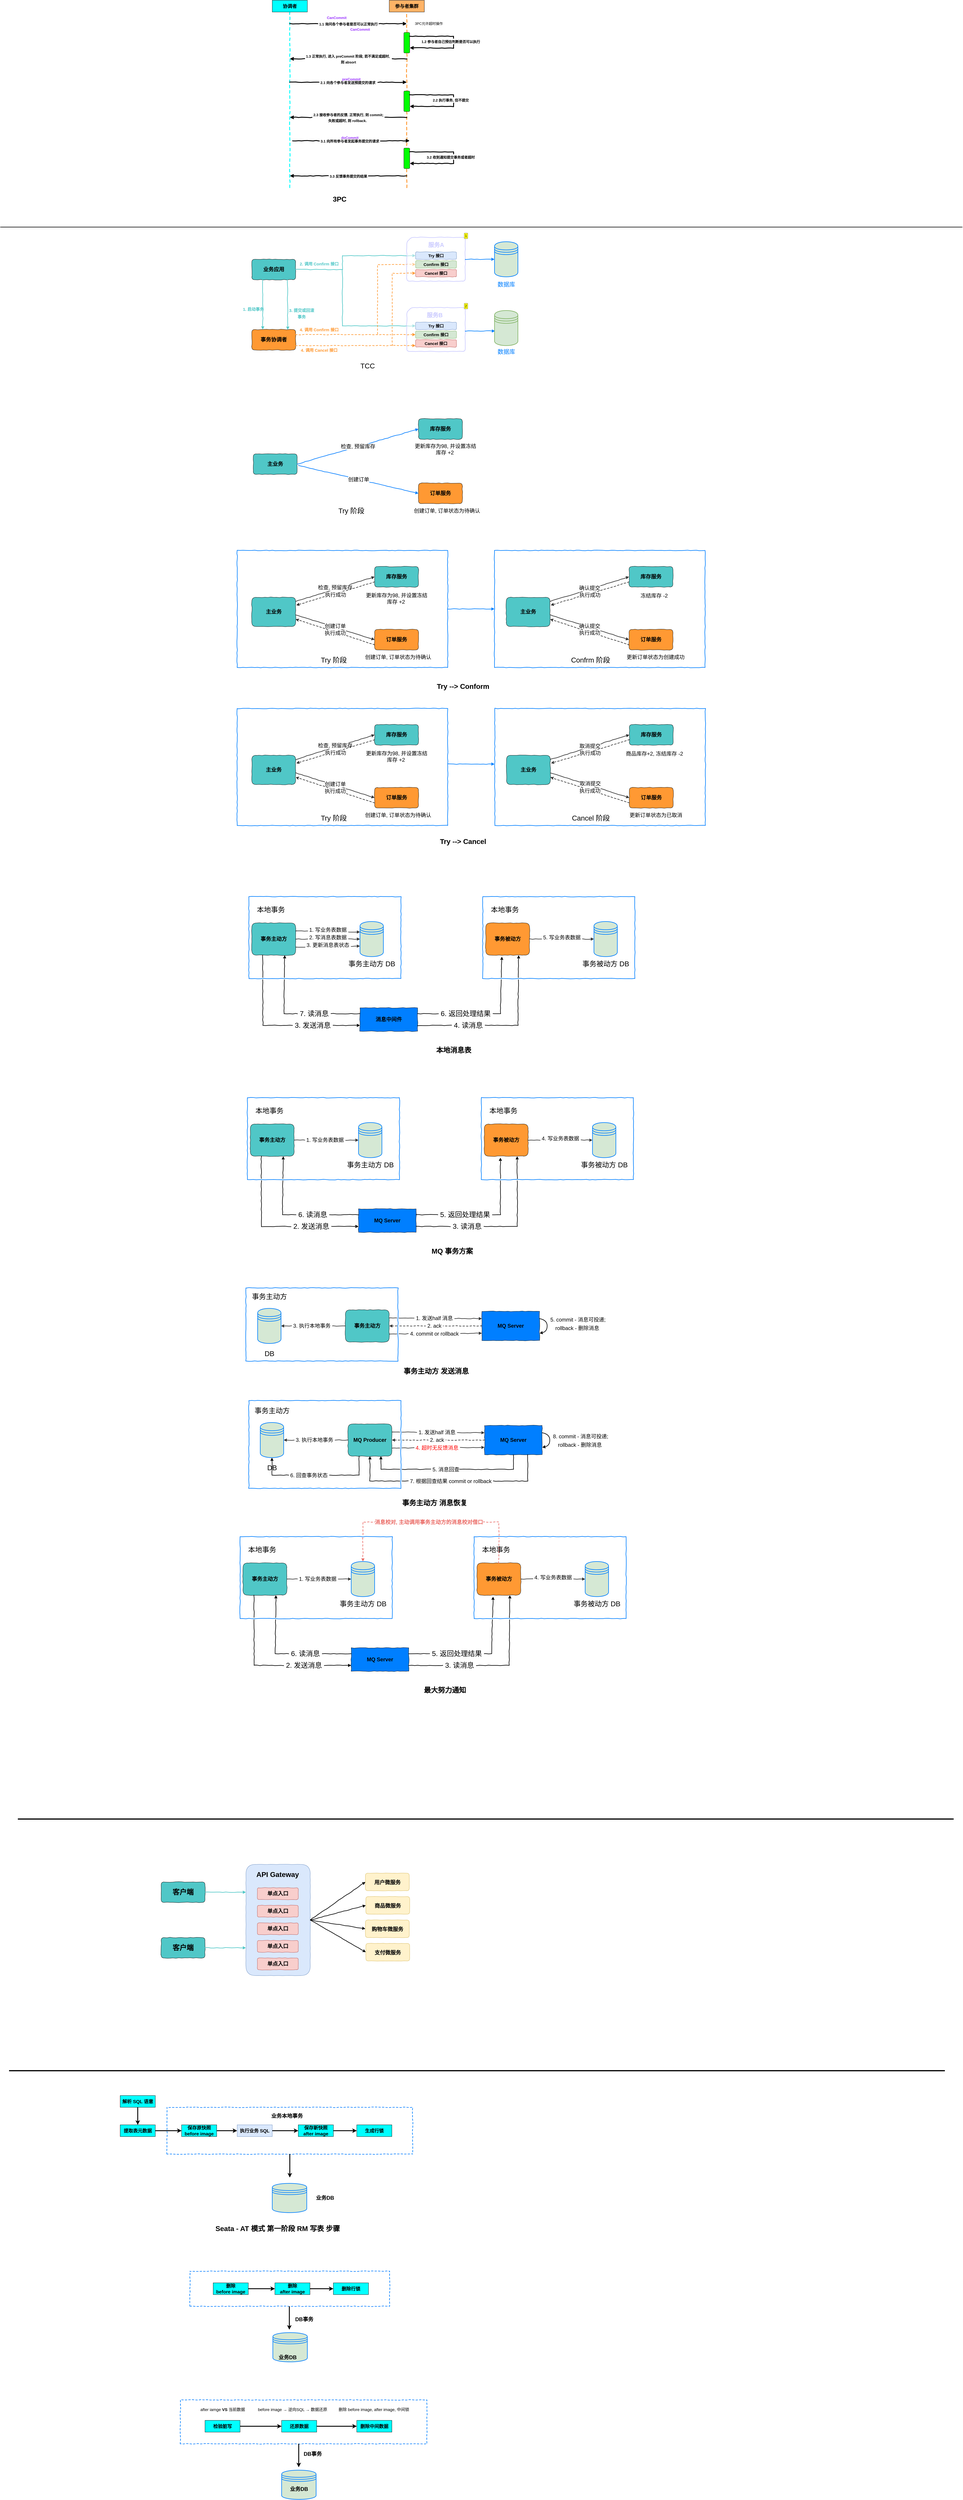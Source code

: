 <mxfile version="17.4.1" type="github">
  <diagram id="8NPvuT-ZTqcMZQu6F27M" name="第 1 页">
    <mxGraphModel dx="1922" dy="885" grid="1" gridSize="10" guides="1" tooltips="1" connect="1" arrows="1" fold="1" page="1" pageScale="1" pageWidth="827" pageHeight="1169" background="#ffffff" math="0" shadow="0">
      <root>
        <mxCell id="0" />
        <mxCell id="1" parent="0" />
        <mxCell id="3hG3ktwHdd7RbcDjbh9i-1" value="" style="endArrow=none;dashed=1;html=1;rounded=0;fillColor=#d5e8d4;strokeColor=#00FFFF;strokeWidth=3;comic=1;entryX=0.5;entryY=1;entryDx=0;entryDy=0;" parent="1" target="3hG3ktwHdd7RbcDjbh9i-2" edge="1">
          <mxGeometry width="50" height="50" relative="1" as="geometry">
            <mxPoint x="180" y="760" as="sourcePoint" />
            <mxPoint x="179.5" y="190" as="targetPoint" />
          </mxGeometry>
        </mxCell>
        <mxCell id="3hG3ktwHdd7RbcDjbh9i-2" value="&lt;b&gt;&lt;font style=&quot;font-size: 16px&quot;&gt;协调者&lt;/font&gt;&lt;/b&gt;" style="rounded=0;whiteSpace=wrap;html=1;fillColor=#00FFFF;" parent="1" vertex="1">
          <mxGeometry x="120" y="120" width="120" height="40" as="geometry" />
        </mxCell>
        <mxCell id="3hG3ktwHdd7RbcDjbh9i-3" value="" style="endArrow=none;dashed=1;html=1;rounded=0;fillColor=#d5e8d4;strokeColor=#FF9933;strokeWidth=3;comic=1;entryX=0.5;entryY=1;entryDx=0;entryDy=0;startArrow=none;" parent="1" source="3hG3ktwHdd7RbcDjbh9i-10" target="3hG3ktwHdd7RbcDjbh9i-4" edge="1">
          <mxGeometry width="50" height="50" relative="1" as="geometry">
            <mxPoint x="580" y="720" as="sourcePoint" />
            <mxPoint x="269.5" y="210" as="targetPoint" />
          </mxGeometry>
        </mxCell>
        <mxCell id="3hG3ktwHdd7RbcDjbh9i-4" value="&lt;b&gt;&lt;font style=&quot;font-size: 16px&quot;&gt;参与者集群&lt;/font&gt;&lt;/b&gt;" style="rounded=0;whiteSpace=wrap;html=1;fillColor=#FFB366;" parent="1" vertex="1">
          <mxGeometry x="520" y="120" width="120" height="40" as="geometry" />
        </mxCell>
        <mxCell id="3hG3ktwHdd7RbcDjbh9i-5" value="" style="endArrow=classic;html=1;rounded=0;comic=1;fontSize=16;strokeWidth=3;" parent="1" edge="1">
          <mxGeometry relative="1" as="geometry">
            <mxPoint x="180" y="200" as="sourcePoint" />
            <mxPoint x="580" y="200" as="targetPoint" />
          </mxGeometry>
        </mxCell>
        <mxCell id="3hG3ktwHdd7RbcDjbh9i-6" value="&lt;font style=&quot;font-size: 12px&quot;&gt;&lt;b&gt;&amp;nbsp;1.1 询问各个参与者是否可以正常执行&amp;nbsp;&lt;/b&gt;&lt;/font&gt;" style="edgeLabel;resizable=0;html=1;align=center;verticalAlign=middle;fontSize=16;fillColor=#FFB366;" parent="3hG3ktwHdd7RbcDjbh9i-5" connectable="0" vertex="1">
          <mxGeometry relative="1" as="geometry" />
        </mxCell>
        <mxCell id="3hG3ktwHdd7RbcDjbh9i-7" value="&lt;b&gt;&lt;font color=&quot;#9933ff&quot;&gt;CanCommit&lt;/font&gt;&lt;/b&gt;" style="text;html=1;align=center;verticalAlign=middle;resizable=0;points=[];autosize=1;strokeColor=none;fillColor=none;fontSize=12;" parent="1" vertex="1">
          <mxGeometry x="300" y="170" width="80" height="20" as="geometry" />
        </mxCell>
        <mxCell id="3hG3ktwHdd7RbcDjbh9i-8" value="&lt;font color=&quot;#000000&quot;&gt;3PC允许超时操作&lt;/font&gt;" style="text;html=1;align=center;verticalAlign=middle;resizable=0;points=[];autosize=1;strokeColor=none;fillColor=none;fontSize=12;fontColor=#0000FF;" parent="1" vertex="1">
          <mxGeometry x="600" y="190" width="110" height="20" as="geometry" />
        </mxCell>
        <mxCell id="3hG3ktwHdd7RbcDjbh9i-9" value="&lt;b&gt;&lt;font color=&quot;#9933ff&quot;&gt;CanCommit&lt;/font&gt;&lt;/b&gt;" style="text;html=1;align=center;verticalAlign=middle;resizable=0;points=[];autosize=1;strokeColor=none;fillColor=none;fontSize=12;" parent="1" vertex="1">
          <mxGeometry x="380" y="210" width="80" height="20" as="geometry" />
        </mxCell>
        <mxCell id="3hG3ktwHdd7RbcDjbh9i-10" value="" style="rounded=1;whiteSpace=wrap;html=1;fontSize=12;fontColor=#000000;fillColor=#00FF00;direction=south;" parent="1" vertex="1">
          <mxGeometry x="570" y="230" width="20" height="70" as="geometry" />
        </mxCell>
        <mxCell id="3hG3ktwHdd7RbcDjbh9i-11" value="" style="endArrow=none;dashed=1;html=1;rounded=0;fillColor=#d5e8d4;strokeColor=#FF9933;strokeWidth=3;comic=1;entryX=1;entryY=0.5;entryDx=0;entryDy=0;" parent="1" target="3hG3ktwHdd7RbcDjbh9i-10" edge="1">
          <mxGeometry width="50" height="50" relative="1" as="geometry">
            <mxPoint x="580" y="760" as="sourcePoint" />
            <mxPoint x="550" y="340" as="targetPoint" />
          </mxGeometry>
        </mxCell>
        <mxCell id="3hG3ktwHdd7RbcDjbh9i-12" value="" style="endArrow=classic;html=1;rounded=0;comic=1;fontSize=12;fontColor=#000000;strokeColor=#000000;strokeWidth=3;entryX=0.75;entryY=0;entryDx=0;entryDy=0;" parent="1" target="3hG3ktwHdd7RbcDjbh9i-10" edge="1">
          <mxGeometry width="50" height="50" relative="1" as="geometry">
            <mxPoint x="590" y="243" as="sourcePoint" />
            <mxPoint x="460" y="410" as="targetPoint" />
            <Array as="points">
              <mxPoint x="740" y="243" />
              <mxPoint x="740" y="268" />
              <mxPoint x="740" y="283" />
            </Array>
          </mxGeometry>
        </mxCell>
        <mxCell id="3hG3ktwHdd7RbcDjbh9i-13" value="&lt;font style=&quot;font-size: 12px&quot;&gt;&lt;b&gt;1.2 参与者自己预估判断是否可以执行&lt;/b&gt;&lt;/font&gt;" style="edgeLabel;resizable=0;html=1;align=center;verticalAlign=middle;fontSize=16;fillColor=#FFB366;" parent="1" connectable="0" vertex="1">
          <mxGeometry x="730" y="260" as="geometry" />
        </mxCell>
        <mxCell id="3hG3ktwHdd7RbcDjbh9i-14" value="" style="endArrow=classic;html=1;rounded=0;comic=1;fontSize=16;strokeWidth=3;" parent="1" edge="1">
          <mxGeometry relative="1" as="geometry">
            <mxPoint x="580" y="320" as="sourcePoint" />
            <mxPoint x="180" y="320" as="targetPoint" />
          </mxGeometry>
        </mxCell>
        <mxCell id="3hG3ktwHdd7RbcDjbh9i-15" value="&lt;font style=&quot;font-size: 12px&quot;&gt;&lt;b&gt;&amp;nbsp;1.3 正常执行, 进入 preCommit 阶段, 若不满足或超时,&amp;nbsp;&amp;nbsp;&lt;br&gt;则 absort&lt;/b&gt;&lt;/font&gt;" style="edgeLabel;resizable=0;html=1;align=center;verticalAlign=middle;fontSize=16;fillColor=#FFB366;" parent="3hG3ktwHdd7RbcDjbh9i-14" connectable="0" vertex="1">
          <mxGeometry relative="1" as="geometry" />
        </mxCell>
        <mxCell id="3hG3ktwHdd7RbcDjbh9i-16" value="" style="endArrow=classic;html=1;rounded=0;comic=1;fontSize=16;strokeWidth=3;" parent="1" edge="1">
          <mxGeometry relative="1" as="geometry">
            <mxPoint x="180" y="400" as="sourcePoint" />
            <mxPoint x="580" y="400" as="targetPoint" />
          </mxGeometry>
        </mxCell>
        <mxCell id="3hG3ktwHdd7RbcDjbh9i-17" value="&lt;font style=&quot;font-size: 12px&quot;&gt;&lt;b&gt;&amp;nbsp;2.1 向各个参与者发送预提交的请求&amp;nbsp;&amp;nbsp;&lt;/b&gt;&lt;/font&gt;" style="edgeLabel;resizable=0;html=1;align=center;verticalAlign=middle;fontSize=16;fillColor=#FFB366;" parent="3hG3ktwHdd7RbcDjbh9i-16" connectable="0" vertex="1">
          <mxGeometry relative="1" as="geometry" />
        </mxCell>
        <mxCell id="3hG3ktwHdd7RbcDjbh9i-18" value="&lt;b&gt;&lt;font color=&quot;#9933ff&quot;&gt;preCommit&lt;/font&gt;&lt;/b&gt;" style="text;html=1;align=center;verticalAlign=middle;resizable=0;points=[];autosize=1;strokeColor=none;fillColor=none;fontSize=12;" parent="1" vertex="1">
          <mxGeometry x="350" y="380" width="80" height="20" as="geometry" />
        </mxCell>
        <mxCell id="3hG3ktwHdd7RbcDjbh9i-19" value="" style="rounded=1;whiteSpace=wrap;html=1;fontSize=12;fontColor=#000000;fillColor=#00FF00;direction=south;" parent="1" vertex="1">
          <mxGeometry x="570" y="430" width="20" height="70" as="geometry" />
        </mxCell>
        <mxCell id="3hG3ktwHdd7RbcDjbh9i-20" value="" style="endArrow=classic;html=1;rounded=0;comic=1;fontSize=12;fontColor=#000000;strokeColor=#000000;strokeWidth=3;entryX=0.75;entryY=0;entryDx=0;entryDy=0;" parent="1" target="3hG3ktwHdd7RbcDjbh9i-19" edge="1">
          <mxGeometry width="50" height="50" relative="1" as="geometry">
            <mxPoint x="590" y="443" as="sourcePoint" />
            <mxPoint x="460" y="610" as="targetPoint" />
            <Array as="points">
              <mxPoint x="740" y="443" />
              <mxPoint x="740" y="468" />
              <mxPoint x="740" y="483" />
            </Array>
          </mxGeometry>
        </mxCell>
        <mxCell id="3hG3ktwHdd7RbcDjbh9i-21" value="&lt;font style=&quot;font-size: 12px&quot;&gt;&lt;b&gt;2.2 执行事务, 但不提交&lt;/b&gt;&lt;/font&gt;" style="edgeLabel;resizable=0;html=1;align=center;verticalAlign=middle;fontSize=16;fillColor=#FFB366;" parent="1" connectable="0" vertex="1">
          <mxGeometry x="730" y="460" as="geometry" />
        </mxCell>
        <mxCell id="3hG3ktwHdd7RbcDjbh9i-22" value="" style="endArrow=classic;html=1;rounded=0;comic=1;fontSize=16;strokeWidth=3;" parent="1" edge="1">
          <mxGeometry relative="1" as="geometry">
            <mxPoint x="580" y="520" as="sourcePoint" />
            <mxPoint x="180" y="520" as="targetPoint" />
          </mxGeometry>
        </mxCell>
        <mxCell id="3hG3ktwHdd7RbcDjbh9i-23" value="&lt;span style=&quot;font-size: 12px&quot;&gt;&lt;b&gt;&amp;nbsp;2.3 接收参与者的反馈. 正常执行, 则 commit;&amp;nbsp;&lt;br&gt;失败或超时, 则 rollback.&amp;nbsp;&amp;nbsp;&lt;/b&gt;&lt;/span&gt;" style="edgeLabel;resizable=0;html=1;align=center;verticalAlign=middle;fontSize=16;fillColor=#FFB366;" parent="3hG3ktwHdd7RbcDjbh9i-22" connectable="0" vertex="1">
          <mxGeometry relative="1" as="geometry" />
        </mxCell>
        <mxCell id="3hG3ktwHdd7RbcDjbh9i-24" value="" style="endArrow=classic;html=1;rounded=0;comic=1;fontSize=16;strokeWidth=3;" parent="1" edge="1">
          <mxGeometry relative="1" as="geometry">
            <mxPoint x="190" y="600" as="sourcePoint" />
            <mxPoint x="590" y="600" as="targetPoint" />
          </mxGeometry>
        </mxCell>
        <mxCell id="3hG3ktwHdd7RbcDjbh9i-25" value="&lt;span style=&quot;font-size: 12px&quot;&gt;&lt;b&gt;&amp;nbsp;3.1 向所有参与者发起事务提交的请求&amp;nbsp;&lt;/b&gt;&lt;/span&gt;" style="edgeLabel;resizable=0;html=1;align=center;verticalAlign=middle;fontSize=16;fillColor=#FFB366;" parent="3hG3ktwHdd7RbcDjbh9i-24" connectable="0" vertex="1">
          <mxGeometry relative="1" as="geometry">
            <mxPoint x="-5" as="offset" />
          </mxGeometry>
        </mxCell>
        <mxCell id="3hG3ktwHdd7RbcDjbh9i-26" value="&lt;b&gt;&lt;font color=&quot;#9933ff&quot;&gt;doCommit&lt;/font&gt;&lt;/b&gt;" style="text;html=1;align=center;verticalAlign=middle;resizable=0;points=[];autosize=1;strokeColor=none;fillColor=none;fontSize=12;" parent="1" vertex="1">
          <mxGeometry x="350" y="580" width="70" height="20" as="geometry" />
        </mxCell>
        <mxCell id="3hG3ktwHdd7RbcDjbh9i-27" value="" style="rounded=1;whiteSpace=wrap;html=1;fontSize=12;fontColor=#000000;fillColor=#00FF00;direction=south;" parent="1" vertex="1">
          <mxGeometry x="570" y="625" width="20" height="70" as="geometry" />
        </mxCell>
        <mxCell id="3hG3ktwHdd7RbcDjbh9i-28" value="" style="endArrow=classic;html=1;rounded=0;comic=1;fontSize=12;fontColor=#000000;strokeColor=#000000;strokeWidth=3;entryX=0.75;entryY=0;entryDx=0;entryDy=0;" parent="1" target="3hG3ktwHdd7RbcDjbh9i-27" edge="1">
          <mxGeometry width="50" height="50" relative="1" as="geometry">
            <mxPoint x="590" y="638" as="sourcePoint" />
            <mxPoint x="460" y="805" as="targetPoint" />
            <Array as="points">
              <mxPoint x="740" y="638" />
              <mxPoint x="740" y="663" />
              <mxPoint x="740" y="678" />
            </Array>
          </mxGeometry>
        </mxCell>
        <mxCell id="3hG3ktwHdd7RbcDjbh9i-29" value="&lt;font style=&quot;font-size: 12px&quot;&gt;&lt;b&gt;3.2 收到通知提交事务或者超时&lt;/b&gt;&lt;/font&gt;" style="edgeLabel;resizable=0;html=1;align=center;verticalAlign=middle;fontSize=16;fillColor=#FFB366;" parent="1" connectable="0" vertex="1">
          <mxGeometry x="730" y="655" as="geometry" />
        </mxCell>
        <mxCell id="3hG3ktwHdd7RbcDjbh9i-30" value="" style="endArrow=classic;html=1;rounded=0;comic=1;fontSize=16;strokeWidth=3;" parent="1" edge="1">
          <mxGeometry relative="1" as="geometry">
            <mxPoint x="580" y="720" as="sourcePoint" />
            <mxPoint x="180" y="720" as="targetPoint" />
          </mxGeometry>
        </mxCell>
        <mxCell id="3hG3ktwHdd7RbcDjbh9i-31" value="&lt;span style=&quot;font-size: 12px&quot;&gt;&lt;b&gt;&amp;nbsp;3.3 反馈事务提交的结果&amp;nbsp;&lt;/b&gt;&lt;/span&gt;" style="edgeLabel;resizable=0;html=1;align=center;verticalAlign=middle;fontSize=16;fillColor=#FFB366;" parent="3hG3ktwHdd7RbcDjbh9i-30" connectable="0" vertex="1">
          <mxGeometry relative="1" as="geometry" />
        </mxCell>
        <mxCell id="3hG3ktwHdd7RbcDjbh9i-32" value="&lt;font style=&quot;font-size: 24px&quot;&gt;&lt;b&gt;3PC&lt;/b&gt;&lt;/font&gt;" style="text;html=1;align=center;verticalAlign=middle;resizable=0;points=[];autosize=1;strokeColor=none;fillColor=none;" parent="1" vertex="1">
          <mxGeometry x="320" y="790" width="60" height="20" as="geometry" />
        </mxCell>
        <mxCell id="3hG3ktwHdd7RbcDjbh9i-33" value="" style="line;strokeWidth=2;html=1;fontSize=24;" parent="1" vertex="1">
          <mxGeometry x="-810" y="890" width="3290" height="10" as="geometry" />
        </mxCell>
        <mxCell id="3hG3ktwHdd7RbcDjbh9i-34" value="&lt;font style=&quot;font-size: 18px&quot;&gt;&lt;b&gt;业务应用&lt;/b&gt;&lt;/font&gt;" style="rounded=1;whiteSpace=wrap;html=1;comic=1;fillColor=#50C7C7;" parent="1" vertex="1">
          <mxGeometry x="50" y="1005" width="150" height="70" as="geometry" />
        </mxCell>
        <mxCell id="3hG3ktwHdd7RbcDjbh9i-35" value="&lt;b style=&quot;font-size: 18px&quot;&gt;事务协调者&lt;/b&gt;" style="rounded=1;whiteSpace=wrap;html=1;comic=1;fillColor=#FF9933;" parent="1" vertex="1">
          <mxGeometry x="50" y="1245" width="150" height="70" as="geometry" />
        </mxCell>
        <mxCell id="3hG3ktwHdd7RbcDjbh9i-36" value="" style="endArrow=classic;html=1;rounded=0;fontSize=18;exitX=0.25;exitY=1;exitDx=0;exitDy=0;entryX=0.25;entryY=0;entryDx=0;entryDy=0;strokeColor=#50C7C7;comic=1;strokeWidth=2;" parent="1" source="3hG3ktwHdd7RbcDjbh9i-34" target="3hG3ktwHdd7RbcDjbh9i-35" edge="1">
          <mxGeometry width="50" height="50" relative="1" as="geometry">
            <mxPoint x="390" y="1260" as="sourcePoint" />
            <mxPoint x="440" y="1210" as="targetPoint" />
          </mxGeometry>
        </mxCell>
        <mxCell id="3hG3ktwHdd7RbcDjbh9i-37" value="" style="endArrow=classic;html=1;rounded=0;fontSize=18;exitX=0.813;exitY=0.986;exitDx=0;exitDy=0;strokeColor=#50C7C7;comic=1;strokeWidth=2;exitPerimeter=0;entryX=0.82;entryY=0.014;entryDx=0;entryDy=0;entryPerimeter=0;" parent="1" source="3hG3ktwHdd7RbcDjbh9i-34" target="3hG3ktwHdd7RbcDjbh9i-35" edge="1">
          <mxGeometry width="50" height="50" relative="1" as="geometry">
            <mxPoint x="167.5" y="1090" as="sourcePoint" />
            <mxPoint x="242" y="1250" as="targetPoint" />
          </mxGeometry>
        </mxCell>
        <mxCell id="3hG3ktwHdd7RbcDjbh9i-38" value="&lt;font size=&quot;1&quot; color=&quot;#50c7c7&quot;&gt;&lt;b style=&quot;font-size: 14px&quot;&gt;1. 启动事务&lt;/b&gt;&lt;/font&gt;" style="text;html=1;align=center;verticalAlign=middle;resizable=0;points=[];autosize=1;strokeColor=none;fillColor=none;fontSize=18;" parent="1" vertex="1">
          <mxGeometry x="10" y="1160" width="90" height="30" as="geometry" />
        </mxCell>
        <mxCell id="3hG3ktwHdd7RbcDjbh9i-39" value="&lt;font size=&quot;1&quot; color=&quot;#50c7c7&quot;&gt;&lt;b style=&quot;font-size: 14px&quot;&gt;3. 提交或回滚&lt;br&gt;事务&lt;/b&gt;&lt;/font&gt;" style="text;html=1;align=center;verticalAlign=middle;resizable=0;points=[];autosize=1;strokeColor=none;fillColor=none;fontSize=18;" parent="1" vertex="1">
          <mxGeometry x="170" y="1160" width="100" height="60" as="geometry" />
        </mxCell>
        <mxCell id="3hG3ktwHdd7RbcDjbh9i-40" value="" style="edgeStyle=elbowEdgeStyle;elbow=horizontal;endArrow=classic;html=1;rounded=0;comic=1;fontSize=14;fontColor=#50C7C7;strokeColor=#50C7C7;strokeWidth=2;exitX=1;exitY=0.5;exitDx=0;exitDy=0;entryX=0;entryY=0.5;entryDx=0;entryDy=0;" parent="1" source="3hG3ktwHdd7RbcDjbh9i-34" target="3hG3ktwHdd7RbcDjbh9i-44" edge="1">
          <mxGeometry width="50" height="50" relative="1" as="geometry">
            <mxPoint x="460" y="1085" as="sourcePoint" />
            <mxPoint x="550" y="1020" as="targetPoint" />
            <Array as="points">
              <mxPoint x="360" y="1030" />
              <mxPoint x="360" y="1045" />
              <mxPoint x="560" y="1140" />
            </Array>
          </mxGeometry>
        </mxCell>
        <mxCell id="3hG3ktwHdd7RbcDjbh9i-41" value="" style="endArrow=classic;html=1;rounded=0;comic=1;fontSize=14;fontColor=#50C7C7;strokeColor=#50C7C7;strokeWidth=2;" parent="1" target="3hG3ktwHdd7RbcDjbh9i-49" edge="1">
          <mxGeometry width="50" height="50" relative="1" as="geometry">
            <mxPoint x="360" y="1040" as="sourcePoint" />
            <mxPoint x="480" y="1160" as="targetPoint" />
            <Array as="points">
              <mxPoint x="360" y="1233" />
            </Array>
          </mxGeometry>
        </mxCell>
        <mxCell id="3hG3ktwHdd7RbcDjbh9i-42" value="" style="endArrow=classic;html=1;rounded=0;comic=1;fontSize=14;fontColor=#50C7C7;strokeColor=#FF9933;strokeWidth=2;dashed=1;entryX=0;entryY=0.5;entryDx=0;entryDy=0;" parent="1" target="3hG3ktwHdd7RbcDjbh9i-45" edge="1">
          <mxGeometry width="50" height="50" relative="1" as="geometry">
            <mxPoint x="480" y="1260" as="sourcePoint" />
            <mxPoint x="560" y="1157.5" as="targetPoint" />
            <Array as="points">
              <mxPoint x="480" y="1023" />
            </Array>
          </mxGeometry>
        </mxCell>
        <mxCell id="3hG3ktwHdd7RbcDjbh9i-43" value="" style="shape=card;whiteSpace=wrap;html=1;fillColor=default;align=left;size=16;deletable=1;expand=1;comic=1;noLabel=0;enumerate=1;rounded=1;fontSize=14;fontColor=#50C7C7;strokeWidth=2;strokeColor=#CCCCFF;fillOpacity=50;strokeOpacity=100;overflow=visible;" parent="1" vertex="1">
          <mxGeometry x="580" y="930" width="200" height="150" as="geometry" />
        </mxCell>
        <mxCell id="3hG3ktwHdd7RbcDjbh9i-44" value="&lt;b&gt;Try 接口&lt;/b&gt;" style="rounded=1;whiteSpace=wrap;html=1;comic=1;fontSize=14;fillColor=#dae8fc;strokeColor=#6c8ebf;" parent="1" vertex="1">
          <mxGeometry x="610" y="980" width="140" height="25" as="geometry" />
        </mxCell>
        <mxCell id="3hG3ktwHdd7RbcDjbh9i-45" value="&lt;b&gt;Confirm 接口&lt;/b&gt;" style="rounded=1;whiteSpace=wrap;html=1;comic=1;fontSize=14;fillColor=#d5e8d4;strokeColor=#82b366;" parent="1" vertex="1">
          <mxGeometry x="610" y="1010" width="140" height="25" as="geometry" />
        </mxCell>
        <mxCell id="3hG3ktwHdd7RbcDjbh9i-46" value="&lt;b&gt;Cancel 接口&lt;/b&gt;" style="rounded=1;whiteSpace=wrap;html=1;comic=1;fontSize=14;fillColor=#f8cecc;strokeColor=#b85450;" parent="1" vertex="1">
          <mxGeometry x="610" y="1040" width="140" height="25" as="geometry" />
        </mxCell>
        <mxCell id="3hG3ktwHdd7RbcDjbh9i-47" value="&lt;font color=&quot;#ccccff&quot; size=&quot;1&quot;&gt;&lt;b style=&quot;font-size: 20px&quot;&gt;服务A&lt;/b&gt;&lt;/font&gt;" style="text;html=1;align=center;verticalAlign=middle;resizable=0;points=[];autosize=1;strokeColor=none;fillColor=none;fontSize=14;fontColor=#50C7C7;" parent="1" vertex="1">
          <mxGeometry x="645" y="940" width="70" height="30" as="geometry" />
        </mxCell>
        <mxCell id="3hG3ktwHdd7RbcDjbh9i-48" value="" style="shape=card;whiteSpace=wrap;html=1;fillColor=#FFFFFF;align=left;size=16;deletable=1;expand=1;comic=1;noLabel=0;enumerate=1;rounded=1;fontSize=14;fontColor=#50C7C7;strokeWidth=2;strokeColor=#CCCCFF;fillOpacity=50;" parent="1" vertex="1">
          <mxGeometry x="580" y="1170" width="200" height="150" as="geometry" />
        </mxCell>
        <mxCell id="3hG3ktwHdd7RbcDjbh9i-49" value="&lt;b&gt;Try 接口&lt;/b&gt;" style="rounded=1;whiteSpace=wrap;html=1;comic=1;fontSize=14;fillColor=#dae8fc;strokeColor=#6c8ebf;" parent="1" vertex="1">
          <mxGeometry x="610" y="1220" width="140" height="25" as="geometry" />
        </mxCell>
        <mxCell id="3hG3ktwHdd7RbcDjbh9i-50" value="&lt;b&gt;Confirm 接口&lt;/b&gt;" style="rounded=1;whiteSpace=wrap;html=1;comic=1;fontSize=14;fillColor=#d5e8d4;strokeColor=#82b366;" parent="1" vertex="1">
          <mxGeometry x="610" y="1250" width="140" height="25" as="geometry" />
        </mxCell>
        <mxCell id="3hG3ktwHdd7RbcDjbh9i-51" value="&lt;b&gt;Cancel 接口&lt;/b&gt;" style="rounded=1;whiteSpace=wrap;html=1;comic=1;fontSize=14;fillColor=#f8cecc;strokeColor=#b85450;" parent="1" vertex="1">
          <mxGeometry x="610" y="1280" width="140" height="25" as="geometry" />
        </mxCell>
        <mxCell id="3hG3ktwHdd7RbcDjbh9i-52" value="&lt;font color=&quot;#ccccff&quot; size=&quot;1&quot;&gt;&lt;b style=&quot;font-size: 20px&quot;&gt;服务B&lt;/b&gt;&lt;/font&gt;" style="text;html=1;align=center;verticalAlign=middle;resizable=0;points=[];autosize=1;strokeColor=none;fillColor=none;fontSize=14;fontColor=#50C7C7;" parent="1" vertex="1">
          <mxGeometry x="640" y="1180" width="70" height="30" as="geometry" />
        </mxCell>
        <mxCell id="3hG3ktwHdd7RbcDjbh9i-53" value="" style="endArrow=classic;html=1;rounded=0;comic=1;fontSize=14;fontColor=#50C7C7;strokeColor=#FF9933;strokeWidth=2;dashed=1;entryX=0;entryY=0.5;entryDx=0;entryDy=0;targetPerimeterSpacing=2;sourcePerimeterSpacing=2;jumpStyle=gap;" parent="1" target="3hG3ktwHdd7RbcDjbh9i-46" edge="1">
          <mxGeometry width="50" height="50" relative="1" as="geometry">
            <mxPoint x="530" y="1300" as="sourcePoint" />
            <mxPoint x="620" y="1032.5" as="targetPoint" />
            <Array as="points">
              <mxPoint x="530" y="1053" />
            </Array>
          </mxGeometry>
        </mxCell>
        <mxCell id="3hG3ktwHdd7RbcDjbh9i-54" value="&lt;font size=&quot;1&quot; color=&quot;#50c7c7&quot;&gt;&lt;b style=&quot;font-size: 14px&quot;&gt;2. 调用 Confirm 接口&lt;/b&gt;&lt;/font&gt;" style="text;html=1;align=center;verticalAlign=middle;resizable=0;points=[];autosize=1;strokeColor=none;fillColor=none;fontSize=18;" parent="1" vertex="1">
          <mxGeometry x="205" y="1005" width="150" height="30" as="geometry" />
        </mxCell>
        <mxCell id="3hG3ktwHdd7RbcDjbh9i-55" value="" style="endArrow=classic;html=1;rounded=0;dashed=1;comic=1;fontSize=20;fontColor=#FF33FF;sourcePerimeterSpacing=2;targetPerimeterSpacing=2;strokeColor=#FF9933;strokeWidth=2;jumpStyle=gap;exitX=1;exitY=0.25;exitDx=0;exitDy=0;entryX=0;entryY=0.5;entryDx=0;entryDy=0;" parent="1" source="3hG3ktwHdd7RbcDjbh9i-35" target="3hG3ktwHdd7RbcDjbh9i-50" edge="1">
          <mxGeometry width="50" height="50" relative="1" as="geometry">
            <mxPoint x="370" y="1260" as="sourcePoint" />
            <mxPoint x="420" y="1210" as="targetPoint" />
          </mxGeometry>
        </mxCell>
        <mxCell id="3hG3ktwHdd7RbcDjbh9i-56" value="" style="endArrow=classic;html=1;rounded=0;dashed=1;comic=1;fontSize=20;fontColor=#FF33FF;sourcePerimeterSpacing=2;targetPerimeterSpacing=2;strokeColor=#FF9933;strokeWidth=2;jumpStyle=gap;exitX=1;exitY=0.25;exitDx=0;exitDy=0;entryX=0;entryY=0.5;entryDx=0;entryDy=0;" parent="1" edge="1">
          <mxGeometry width="50" height="50" relative="1" as="geometry">
            <mxPoint x="200" y="1300" as="sourcePoint" />
            <mxPoint x="610" y="1300" as="targetPoint" />
          </mxGeometry>
        </mxCell>
        <mxCell id="3hG3ktwHdd7RbcDjbh9i-57" value="&lt;font size=&quot;1&quot; color=&quot;#ff9933&quot;&gt;&lt;b style=&quot;font-size: 14px&quot;&gt;4. 调用 Confirm 接口&lt;/b&gt;&lt;/font&gt;" style="text;html=1;align=center;verticalAlign=middle;resizable=0;points=[];autosize=1;strokeColor=none;fillColor=none;fontSize=18;" parent="1" vertex="1">
          <mxGeometry x="205" y="1230" width="150" height="30" as="geometry" />
        </mxCell>
        <mxCell id="3hG3ktwHdd7RbcDjbh9i-58" value="&lt;font size=&quot;1&quot; color=&quot;#ff9933&quot;&gt;&lt;b style=&quot;font-size: 14px&quot;&gt;4. 调用 Cancel 接口&lt;/b&gt;&lt;/font&gt;" style="text;html=1;align=center;verticalAlign=middle;resizable=0;points=[];autosize=1;strokeColor=none;fillColor=none;fontSize=18;" parent="1" vertex="1">
          <mxGeometry x="210" y="1300" width="140" height="30" as="geometry" />
        </mxCell>
        <mxCell id="3hG3ktwHdd7RbcDjbh9i-59" value="" style="shape=datastore;whiteSpace=wrap;html=1;rounded=1;comic=0;fontSize=20;strokeColor=#007FFF;strokeWidth=2;fillColor=#d5e8d4;" parent="1" vertex="1">
          <mxGeometry x="880" y="945" width="80" height="120" as="geometry" />
        </mxCell>
        <mxCell id="3hG3ktwHdd7RbcDjbh9i-60" value="" style="shape=datastore;whiteSpace=wrap;html=1;rounded=1;comic=0;fontSize=20;strokeColor=#82b366;strokeWidth=2;fillColor=#d5e8d4;" parent="1" vertex="1">
          <mxGeometry x="880" y="1180" width="80" height="120" as="geometry" />
        </mxCell>
        <mxCell id="3hG3ktwHdd7RbcDjbh9i-61" value="" style="endArrow=classic;html=1;rounded=0;comic=1;fontSize=20;fontColor=#FF9933;sourcePerimeterSpacing=2;targetPerimeterSpacing=2;strokeColor=#007FFF;strokeWidth=2;jumpStyle=gap;exitX=1;exitY=0.5;exitDx=0;exitDy=0;exitPerimeter=0;entryX=0;entryY=0.5;entryDx=0;entryDy=0;" parent="1" source="3hG3ktwHdd7RbcDjbh9i-43" target="3hG3ktwHdd7RbcDjbh9i-59" edge="1">
          <mxGeometry width="50" height="50" relative="1" as="geometry">
            <mxPoint x="510" y="1120" as="sourcePoint" />
            <mxPoint x="560" y="1070" as="targetPoint" />
          </mxGeometry>
        </mxCell>
        <mxCell id="3hG3ktwHdd7RbcDjbh9i-62" value="" style="endArrow=classic;html=1;rounded=0;comic=1;fontSize=20;fontColor=#FF9933;sourcePerimeterSpacing=2;targetPerimeterSpacing=2;strokeColor=#007FFF;strokeWidth=2;jumpStyle=gap;entryX=0.02;entryY=0.584;entryDx=0;entryDy=0;entryPerimeter=0;" parent="1" target="3hG3ktwHdd7RbcDjbh9i-60" edge="1">
          <mxGeometry width="50" height="50" relative="1" as="geometry">
            <mxPoint x="780" y="1250" as="sourcePoint" />
            <mxPoint x="850" y="1410" as="targetPoint" />
          </mxGeometry>
        </mxCell>
        <mxCell id="3hG3ktwHdd7RbcDjbh9i-63" value="&lt;font color=&quot;#007fff&quot;&gt;数据库&lt;/font&gt;" style="text;html=1;align=center;verticalAlign=middle;resizable=0;points=[];autosize=1;strokeColor=none;fillColor=none;fontSize=20;fontColor=#FF9933;" parent="1" vertex="1">
          <mxGeometry x="880" y="1075" width="80" height="30" as="geometry" />
        </mxCell>
        <mxCell id="3hG3ktwHdd7RbcDjbh9i-64" value="&lt;font color=&quot;#007fff&quot;&gt;数据库&lt;/font&gt;" style="text;html=1;align=center;verticalAlign=middle;resizable=0;points=[];autosize=1;strokeColor=none;fillColor=none;fontSize=20;fontColor=#FF9933;" parent="1" vertex="1">
          <mxGeometry x="880" y="1305" width="80" height="30" as="geometry" />
        </mxCell>
        <mxCell id="3hG3ktwHdd7RbcDjbh9i-65" value="&lt;font color=&quot;#000000&quot; size=&quot;1&quot;&gt;&lt;span style=&quot;font-size: 24px&quot;&gt;TCC&amp;nbsp;&lt;/span&gt;&lt;/font&gt;" style="text;html=1;align=center;verticalAlign=middle;resizable=0;points=[];autosize=1;strokeColor=none;fillColor=none;fontSize=20;fontColor=#007FFF;" parent="1" vertex="1">
          <mxGeometry x="414" y="1355" width="70" height="30" as="geometry" />
        </mxCell>
        <mxCell id="3hG3ktwHdd7RbcDjbh9i-66" value="&lt;font style=&quot;font-size: 18px&quot;&gt;&lt;b&gt;主业务&lt;/b&gt;&lt;/font&gt;" style="rounded=1;whiteSpace=wrap;html=1;comic=1;fillColor=#50C7C7;" parent="1" vertex="1">
          <mxGeometry x="55" y="1670" width="150" height="70" as="geometry" />
        </mxCell>
        <mxCell id="3hG3ktwHdd7RbcDjbh9i-67" value="&lt;font style=&quot;font-size: 18px&quot;&gt;&lt;b&gt;库存服务&lt;/b&gt;&lt;/font&gt;" style="rounded=1;whiteSpace=wrap;html=1;comic=1;fillColor=#50C7C7;" parent="1" vertex="1">
          <mxGeometry x="620" y="1550" width="150" height="70" as="geometry" />
        </mxCell>
        <mxCell id="3hG3ktwHdd7RbcDjbh9i-68" value="&lt;b style=&quot;font-size: 18px&quot;&gt;订单服务&lt;/b&gt;" style="rounded=1;whiteSpace=wrap;html=1;comic=1;fillColor=#FF9933;" parent="1" vertex="1">
          <mxGeometry x="620" y="1770" width="150" height="70" as="geometry" />
        </mxCell>
        <mxCell id="3hG3ktwHdd7RbcDjbh9i-69" value="" style="endArrow=classic;html=1;rounded=0;comic=1;fontSize=24;fontColor=#000000;sourcePerimeterSpacing=2;targetPerimeterSpacing=2;strokeColor=#007FFF;strokeWidth=2;jumpStyle=gap;exitX=1;exitY=0.5;exitDx=0;exitDy=0;entryX=0;entryY=0.5;entryDx=0;entryDy=0;" parent="1" source="3hG3ktwHdd7RbcDjbh9i-66" target="3hG3ktwHdd7RbcDjbh9i-67" edge="1">
          <mxGeometry relative="1" as="geometry">
            <mxPoint x="540" y="1610" as="sourcePoint" />
            <mxPoint x="640" y="1610" as="targetPoint" />
          </mxGeometry>
        </mxCell>
        <mxCell id="3hG3ktwHdd7RbcDjbh9i-70" value="检查, 预留库存" style="edgeLabel;resizable=0;html=1;align=center;verticalAlign=middle;rounded=1;comic=0;fontSize=18;fontColor=#000000;strokeColor=#007FFF;strokeWidth=2;fillColor=#FFCCCC;" parent="3hG3ktwHdd7RbcDjbh9i-69" connectable="0" vertex="1">
          <mxGeometry relative="1" as="geometry" />
        </mxCell>
        <mxCell id="3hG3ktwHdd7RbcDjbh9i-71" value="" style="endArrow=classic;html=1;rounded=0;comic=1;fontSize=24;fontColor=#000000;sourcePerimeterSpacing=2;targetPerimeterSpacing=2;strokeColor=#007FFF;strokeWidth=2;jumpStyle=gap;entryX=0;entryY=0.5;entryDx=0;entryDy=0;" parent="1" target="3hG3ktwHdd7RbcDjbh9i-68" edge="1">
          <mxGeometry relative="1" as="geometry">
            <mxPoint x="210" y="1710" as="sourcePoint" />
            <mxPoint x="630" y="1595" as="targetPoint" />
          </mxGeometry>
        </mxCell>
        <mxCell id="3hG3ktwHdd7RbcDjbh9i-72" value="创建订单" style="edgeLabel;resizable=0;html=1;align=center;verticalAlign=middle;rounded=1;comic=0;fontSize=18;fontColor=#000000;strokeColor=#007FFF;strokeWidth=2;fillColor=#FFCCCC;" parent="3hG3ktwHdd7RbcDjbh9i-71" connectable="0" vertex="1">
          <mxGeometry relative="1" as="geometry" />
        </mxCell>
        <mxCell id="3hG3ktwHdd7RbcDjbh9i-73" value="更新库存为98, 并设置冻结&lt;br&gt;库存 +2&amp;nbsp;" style="text;html=1;align=center;verticalAlign=middle;resizable=0;points=[];autosize=1;strokeColor=none;fillColor=none;fontSize=18;fontColor=#000000;" parent="1" vertex="1">
          <mxGeometry x="597" y="1630" width="230" height="50" as="geometry" />
        </mxCell>
        <mxCell id="3hG3ktwHdd7RbcDjbh9i-74" value="创建订单, 订单状态为待确认" style="text;html=1;align=center;verticalAlign=middle;resizable=0;points=[];autosize=1;strokeColor=none;fillColor=none;fontSize=18;fontColor=#000000;" parent="1" vertex="1">
          <mxGeometry x="597" y="1850" width="240" height="30" as="geometry" />
        </mxCell>
        <mxCell id="3hG3ktwHdd7RbcDjbh9i-75" value="&lt;font style=&quot;font-size: 24px&quot;&gt;Try 阶段&lt;/font&gt;" style="text;html=1;align=center;verticalAlign=middle;resizable=0;points=[];autosize=1;strokeColor=none;fillColor=none;fontSize=18;fontColor=#000000;" parent="1" vertex="1">
          <mxGeometry x="340" y="1850" width="100" height="30" as="geometry" />
        </mxCell>
        <mxCell id="3hG3ktwHdd7RbcDjbh9i-76" value="&lt;font style=&quot;font-size: 18px&quot;&gt;&lt;b&gt;主业务&lt;/b&gt;&lt;/font&gt;" style="rounded=1;whiteSpace=wrap;html=1;comic=1;fillColor=#50C7C7;" parent="1" vertex="1">
          <mxGeometry x="50" y="2160" width="150" height="100" as="geometry" />
        </mxCell>
        <mxCell id="3hG3ktwHdd7RbcDjbh9i-77" value="&lt;font style=&quot;font-size: 18px&quot;&gt;&lt;b&gt;库存服务&lt;/b&gt;&lt;/font&gt;" style="rounded=1;whiteSpace=wrap;html=1;comic=1;fillColor=#50C7C7;" parent="1" vertex="1">
          <mxGeometry x="470" y="2055" width="150" height="70" as="geometry" />
        </mxCell>
        <mxCell id="3hG3ktwHdd7RbcDjbh9i-78" value="&lt;b style=&quot;font-size: 18px&quot;&gt;订单服务&lt;/b&gt;" style="rounded=1;whiteSpace=wrap;html=1;comic=1;fillColor=#FF9933;" parent="1" vertex="1">
          <mxGeometry x="470" y="2270" width="150" height="70" as="geometry" />
        </mxCell>
        <mxCell id="3hG3ktwHdd7RbcDjbh9i-79" value="" style="endArrow=classic;html=1;rounded=0;comic=1;fontSize=24;fontColor=#000000;sourcePerimeterSpacing=2;targetPerimeterSpacing=2;strokeColor=#333333;strokeWidth=2;jumpStyle=gap;exitX=1;exitY=0.143;exitDx=0;exitDy=0;exitPerimeter=0;entryX=0;entryY=0.5;entryDx=0;entryDy=0;" parent="1" source="3hG3ktwHdd7RbcDjbh9i-76" target="3hG3ktwHdd7RbcDjbh9i-77" edge="1">
          <mxGeometry relative="1" as="geometry">
            <mxPoint x="555" y="2120" as="sourcePoint" />
            <mxPoint x="640" y="2090" as="targetPoint" />
          </mxGeometry>
        </mxCell>
        <mxCell id="3hG3ktwHdd7RbcDjbh9i-80" value="检查, 预留库存" style="edgeLabel;resizable=0;html=1;align=center;verticalAlign=middle;rounded=1;comic=0;fontSize=18;fontColor=#000000;strokeColor=#007FFF;strokeWidth=2;fillColor=#FFCCCC;" parent="3hG3ktwHdd7RbcDjbh9i-79" connectable="0" vertex="1">
          <mxGeometry relative="1" as="geometry">
            <mxPoint y="-5" as="offset" />
          </mxGeometry>
        </mxCell>
        <mxCell id="3hG3ktwHdd7RbcDjbh9i-81" value="" style="endArrow=classic;html=1;rounded=0;comic=1;fontSize=24;fontColor=#000000;sourcePerimeterSpacing=2;targetPerimeterSpacing=2;strokeColor=#333333;strokeWidth=2;jumpStyle=gap;entryX=0;entryY=0.5;entryDx=0;entryDy=0;" parent="1" target="3hG3ktwHdd7RbcDjbh9i-78" edge="1">
          <mxGeometry relative="1" as="geometry">
            <mxPoint x="200" y="2220" as="sourcePoint" />
            <mxPoint x="597" y="2580" as="targetPoint" />
          </mxGeometry>
        </mxCell>
        <mxCell id="3hG3ktwHdd7RbcDjbh9i-82" value="创建订单" style="edgeLabel;resizable=0;html=1;align=center;verticalAlign=middle;rounded=1;comic=0;fontSize=18;fontColor=#000000;strokeColor=#007FFF;strokeWidth=2;fillColor=#FFCCCC;" parent="3hG3ktwHdd7RbcDjbh9i-81" connectable="0" vertex="1">
          <mxGeometry relative="1" as="geometry">
            <mxPoint y="-4" as="offset" />
          </mxGeometry>
        </mxCell>
        <mxCell id="3hG3ktwHdd7RbcDjbh9i-83" value="更新库存为98, 并设置冻结&lt;br&gt;库存 +2&amp;nbsp;" style="text;html=1;align=center;verticalAlign=middle;resizable=0;points=[];autosize=1;strokeColor=none;fillColor=none;fontSize=18;fontColor=#000000;" parent="1" vertex="1">
          <mxGeometry x="430" y="2140" width="230" height="50" as="geometry" />
        </mxCell>
        <mxCell id="3hG3ktwHdd7RbcDjbh9i-84" value="创建订单, 订单状态为待确认" style="text;html=1;align=center;verticalAlign=middle;resizable=0;points=[];autosize=1;strokeColor=none;fillColor=none;fontSize=18;fontColor=#000000;" parent="1" vertex="1">
          <mxGeometry x="430" y="2350" width="240" height="30" as="geometry" />
        </mxCell>
        <mxCell id="3hG3ktwHdd7RbcDjbh9i-85" value="&lt;font style=&quot;font-size: 24px&quot;&gt;Try 阶段&lt;/font&gt;" style="text;html=1;align=center;verticalAlign=middle;resizable=0;points=[];autosize=1;strokeColor=none;fillColor=none;fontSize=18;fontColor=#000000;" parent="1" vertex="1">
          <mxGeometry x="280" y="2360" width="100" height="30" as="geometry" />
        </mxCell>
        <mxCell id="3hG3ktwHdd7RbcDjbh9i-86" value="" style="endArrow=classic;html=1;rounded=0;comic=1;fontSize=24;fontColor=#000000;sourcePerimeterSpacing=2;targetPerimeterSpacing=2;strokeColor=#333333;strokeWidth=2;jumpStyle=gap;exitX=0;exitY=0.75;exitDx=0;exitDy=0;dashed=1;entryX=1;entryY=0.75;entryDx=0;entryDy=0;" parent="1" source="3hG3ktwHdd7RbcDjbh9i-78" target="3hG3ktwHdd7RbcDjbh9i-76" edge="1">
          <mxGeometry relative="1" as="geometry">
            <mxPoint x="225.0" y="2470" as="sourcePoint" />
            <mxPoint x="220" y="2240" as="targetPoint" />
          </mxGeometry>
        </mxCell>
        <mxCell id="3hG3ktwHdd7RbcDjbh9i-87" value="执行成功" style="edgeLabel;resizable=0;html=1;align=center;verticalAlign=middle;rounded=1;comic=0;fontSize=18;fontColor=#000000;strokeColor=#007FFF;strokeWidth=2;fillColor=#FFCCCC;" parent="3hG3ktwHdd7RbcDjbh9i-86" connectable="0" vertex="1">
          <mxGeometry relative="1" as="geometry">
            <mxPoint y="4" as="offset" />
          </mxGeometry>
        </mxCell>
        <mxCell id="3hG3ktwHdd7RbcDjbh9i-88" value="" style="endArrow=classic;html=1;rounded=0;comic=1;fontSize=24;fontColor=#000000;sourcePerimeterSpacing=2;targetPerimeterSpacing=2;strokeColor=#333333;strokeWidth=2;jumpStyle=gap;dashed=1;exitX=0;exitY=0.75;exitDx=0;exitDy=0;" parent="1" source="3hG3ktwHdd7RbcDjbh9i-77" target="3hG3ktwHdd7RbcDjbh9i-76" edge="1">
          <mxGeometry relative="1" as="geometry">
            <mxPoint x="610" y="2640" as="sourcePoint" />
            <mxPoint x="330" y="2210" as="targetPoint" />
          </mxGeometry>
        </mxCell>
        <mxCell id="3hG3ktwHdd7RbcDjbh9i-89" value="执行成功" style="edgeLabel;resizable=0;html=1;align=center;verticalAlign=middle;rounded=1;comic=0;fontSize=18;fontColor=#000000;strokeColor=#007FFF;strokeWidth=2;fillColor=#FFCCCC;" parent="3hG3ktwHdd7RbcDjbh9i-88" connectable="0" vertex="1">
          <mxGeometry relative="1" as="geometry">
            <mxPoint y="4" as="offset" />
          </mxGeometry>
        </mxCell>
        <mxCell id="3hG3ktwHdd7RbcDjbh9i-90" value="&lt;font style=&quot;font-size: 18px&quot;&gt;&lt;b&gt;主业务&lt;/b&gt;&lt;/font&gt;" style="rounded=1;whiteSpace=wrap;html=1;comic=1;fillColor=#50C7C7;" parent="1" vertex="1">
          <mxGeometry x="920" y="2160" width="150" height="100" as="geometry" />
        </mxCell>
        <mxCell id="3hG3ktwHdd7RbcDjbh9i-91" value="&lt;font style=&quot;font-size: 18px&quot;&gt;&lt;b&gt;库存服务&lt;/b&gt;&lt;/font&gt;" style="rounded=1;whiteSpace=wrap;html=1;comic=1;fillColor=#50C7C7;" parent="1" vertex="1">
          <mxGeometry x="1340" y="2055" width="150" height="70" as="geometry" />
        </mxCell>
        <mxCell id="3hG3ktwHdd7RbcDjbh9i-92" value="&lt;b style=&quot;font-size: 18px&quot;&gt;订单服务&lt;/b&gt;" style="rounded=1;whiteSpace=wrap;html=1;comic=1;fillColor=#FF9933;" parent="1" vertex="1">
          <mxGeometry x="1340" y="2270" width="150" height="70" as="geometry" />
        </mxCell>
        <mxCell id="3hG3ktwHdd7RbcDjbh9i-93" value="" style="endArrow=classic;html=1;rounded=0;comic=1;fontSize=24;fontColor=#000000;sourcePerimeterSpacing=2;targetPerimeterSpacing=2;strokeColor=#333333;strokeWidth=2;jumpStyle=gap;exitX=1;exitY=0.143;exitDx=0;exitDy=0;exitPerimeter=0;entryX=0;entryY=0.5;entryDx=0;entryDy=0;" parent="1" source="3hG3ktwHdd7RbcDjbh9i-90" target="3hG3ktwHdd7RbcDjbh9i-91" edge="1">
          <mxGeometry relative="1" as="geometry">
            <mxPoint x="1425" y="2120" as="sourcePoint" />
            <mxPoint x="1510" y="2090" as="targetPoint" />
          </mxGeometry>
        </mxCell>
        <mxCell id="3hG3ktwHdd7RbcDjbh9i-94" value="确认提交" style="edgeLabel;resizable=0;html=1;align=center;verticalAlign=middle;rounded=1;comic=0;fontSize=18;fontColor=#000000;strokeColor=#007FFF;strokeWidth=2;fillColor=#FFCCCC;" parent="3hG3ktwHdd7RbcDjbh9i-93" connectable="0" vertex="1">
          <mxGeometry relative="1" as="geometry">
            <mxPoint y="-3" as="offset" />
          </mxGeometry>
        </mxCell>
        <mxCell id="3hG3ktwHdd7RbcDjbh9i-95" value="" style="endArrow=classic;html=1;rounded=0;comic=1;fontSize=24;fontColor=#000000;sourcePerimeterSpacing=2;targetPerimeterSpacing=2;strokeColor=#333333;strokeWidth=2;jumpStyle=gap;entryX=0;entryY=0.5;entryDx=0;entryDy=0;" parent="1" target="3hG3ktwHdd7RbcDjbh9i-92" edge="1">
          <mxGeometry relative="1" as="geometry">
            <mxPoint x="1070" y="2220" as="sourcePoint" />
            <mxPoint x="1467" y="2580" as="targetPoint" />
          </mxGeometry>
        </mxCell>
        <mxCell id="3hG3ktwHdd7RbcDjbh9i-96" value="确认提交" style="edgeLabel;resizable=0;html=1;align=center;verticalAlign=middle;rounded=1;comic=0;fontSize=18;fontColor=#000000;strokeColor=#007FFF;strokeWidth=2;fillColor=#FFCCCC;" parent="3hG3ktwHdd7RbcDjbh9i-95" connectable="0" vertex="1">
          <mxGeometry relative="1" as="geometry">
            <mxPoint y="-4" as="offset" />
          </mxGeometry>
        </mxCell>
        <mxCell id="3hG3ktwHdd7RbcDjbh9i-97" value="冻结库存 -2&amp;nbsp;" style="text;html=1;align=center;verticalAlign=middle;resizable=0;points=[];autosize=1;strokeColor=none;fillColor=none;fontSize=18;fontColor=#000000;" parent="1" vertex="1">
          <mxGeometry x="1373" y="2140" width="110" height="30" as="geometry" />
        </mxCell>
        <mxCell id="3hG3ktwHdd7RbcDjbh9i-98" value="更新订单状态为创建成功&amp;nbsp;" style="text;html=1;align=center;verticalAlign=middle;resizable=0;points=[];autosize=1;strokeColor=none;fillColor=none;fontSize=18;fontColor=#000000;" parent="1" vertex="1">
          <mxGeometry x="1323" y="2350" width="220" height="30" as="geometry" />
        </mxCell>
        <mxCell id="3hG3ktwHdd7RbcDjbh9i-99" value="&lt;font style=&quot;font-size: 24px&quot;&gt;Confrm 阶段&lt;/font&gt;" style="text;html=1;align=center;verticalAlign=middle;resizable=0;points=[];autosize=1;strokeColor=none;fillColor=none;fontSize=18;fontColor=#000000;" parent="1" vertex="1">
          <mxGeometry x="1133" y="2360" width="150" height="30" as="geometry" />
        </mxCell>
        <mxCell id="3hG3ktwHdd7RbcDjbh9i-100" value="" style="endArrow=classic;html=1;rounded=0;comic=1;fontSize=24;fontColor=#000000;sourcePerimeterSpacing=2;targetPerimeterSpacing=2;strokeColor=#333333;strokeWidth=2;jumpStyle=gap;exitX=0;exitY=0.75;exitDx=0;exitDy=0;dashed=1;entryX=1;entryY=0.75;entryDx=0;entryDy=0;" parent="1" source="3hG3ktwHdd7RbcDjbh9i-92" target="3hG3ktwHdd7RbcDjbh9i-90" edge="1">
          <mxGeometry relative="1" as="geometry">
            <mxPoint x="1095.0" y="2470" as="sourcePoint" />
            <mxPoint x="1090" y="2240" as="targetPoint" />
          </mxGeometry>
        </mxCell>
        <mxCell id="3hG3ktwHdd7RbcDjbh9i-101" value="执行成功" style="edgeLabel;resizable=0;html=1;align=center;verticalAlign=middle;rounded=1;comic=0;fontSize=18;fontColor=#000000;strokeColor=#007FFF;strokeWidth=2;fillColor=#FFCCCC;" parent="3hG3ktwHdd7RbcDjbh9i-100" connectable="0" vertex="1">
          <mxGeometry relative="1" as="geometry">
            <mxPoint y="3" as="offset" />
          </mxGeometry>
        </mxCell>
        <mxCell id="3hG3ktwHdd7RbcDjbh9i-102" value="" style="endArrow=classic;html=1;rounded=0;comic=1;fontSize=24;fontColor=#000000;sourcePerimeterSpacing=2;targetPerimeterSpacing=2;strokeColor=#333333;strokeWidth=2;jumpStyle=gap;dashed=1;exitX=0;exitY=0.75;exitDx=0;exitDy=0;" parent="1" source="3hG3ktwHdd7RbcDjbh9i-91" target="3hG3ktwHdd7RbcDjbh9i-90" edge="1">
          <mxGeometry relative="1" as="geometry">
            <mxPoint x="1480" y="2640" as="sourcePoint" />
            <mxPoint x="1200" y="2210" as="targetPoint" />
          </mxGeometry>
        </mxCell>
        <mxCell id="3hG3ktwHdd7RbcDjbh9i-103" value="执行成功" style="edgeLabel;resizable=0;html=1;align=center;verticalAlign=middle;rounded=1;comic=0;fontSize=18;fontColor=#000000;strokeColor=#007FFF;strokeWidth=2;fillColor=#FFCCCC;" parent="3hG3ktwHdd7RbcDjbh9i-102" connectable="0" vertex="1">
          <mxGeometry relative="1" as="geometry">
            <mxPoint y="5" as="offset" />
          </mxGeometry>
        </mxCell>
        <mxCell id="3hG3ktwHdd7RbcDjbh9i-104" value="" style="endArrow=none;html=1;rounded=0;comic=1;fontSize=24;fontColor=#000000;sourcePerimeterSpacing=2;targetPerimeterSpacing=2;strokeColor=#007FFF;strokeWidth=2;jumpStyle=gap;" parent="1" edge="1">
          <mxGeometry width="50" height="50" relative="1" as="geometry">
            <mxPoint y="2400" as="sourcePoint" />
            <mxPoint y="2400" as="targetPoint" />
            <Array as="points">
              <mxPoint y="2000" />
              <mxPoint x="720" y="2000" />
              <mxPoint x="720" y="2400" />
            </Array>
          </mxGeometry>
        </mxCell>
        <mxCell id="3hG3ktwHdd7RbcDjbh9i-105" value="" style="endArrow=none;html=1;rounded=0;comic=1;fontSize=24;fontColor=#000000;sourcePerimeterSpacing=2;targetPerimeterSpacing=2;strokeColor=#007FFF;strokeWidth=2;jumpStyle=gap;" parent="1" edge="1">
          <mxGeometry width="50" height="50" relative="1" as="geometry">
            <mxPoint x="880" y="2400" as="sourcePoint" />
            <mxPoint x="880" y="2400" as="targetPoint" />
            <Array as="points">
              <mxPoint x="880" y="2000" />
              <mxPoint x="1600" y="2000" />
              <mxPoint x="1600" y="2400" />
            </Array>
          </mxGeometry>
        </mxCell>
        <mxCell id="3hG3ktwHdd7RbcDjbh9i-106" value="&lt;font style=&quot;font-size: 18px&quot;&gt;&lt;b&gt;主业务&lt;/b&gt;&lt;/font&gt;" style="rounded=1;whiteSpace=wrap;html=1;comic=1;fillColor=#50C7C7;" parent="1" vertex="1">
          <mxGeometry x="921" y="2700" width="150" height="100" as="geometry" />
        </mxCell>
        <mxCell id="3hG3ktwHdd7RbcDjbh9i-107" value="&lt;font style=&quot;font-size: 18px&quot;&gt;&lt;b&gt;库存服务&lt;/b&gt;&lt;/font&gt;" style="rounded=1;whiteSpace=wrap;html=1;comic=1;fillColor=#50C7C7;" parent="1" vertex="1">
          <mxGeometry x="1341" y="2595" width="150" height="70" as="geometry" />
        </mxCell>
        <mxCell id="3hG3ktwHdd7RbcDjbh9i-108" value="&lt;b style=&quot;font-size: 18px&quot;&gt;订单服务&lt;/b&gt;" style="rounded=1;whiteSpace=wrap;html=1;comic=1;fillColor=#FF9933;" parent="1" vertex="1">
          <mxGeometry x="1341" y="2810" width="150" height="70" as="geometry" />
        </mxCell>
        <mxCell id="3hG3ktwHdd7RbcDjbh9i-109" value="" style="endArrow=classic;html=1;rounded=0;comic=1;fontSize=24;fontColor=#000000;sourcePerimeterSpacing=2;targetPerimeterSpacing=2;strokeColor=#333333;strokeWidth=2;jumpStyle=gap;exitX=1;exitY=0.143;exitDx=0;exitDy=0;exitPerimeter=0;entryX=0;entryY=0.5;entryDx=0;entryDy=0;" parent="1" source="3hG3ktwHdd7RbcDjbh9i-106" target="3hG3ktwHdd7RbcDjbh9i-107" edge="1">
          <mxGeometry relative="1" as="geometry">
            <mxPoint x="1426" y="2660" as="sourcePoint" />
            <mxPoint x="1511" y="2630" as="targetPoint" />
          </mxGeometry>
        </mxCell>
        <mxCell id="3hG3ktwHdd7RbcDjbh9i-110" value="取消提交" style="edgeLabel;resizable=0;html=1;align=center;verticalAlign=middle;rounded=1;comic=0;fontSize=18;fontColor=#000000;strokeColor=#007FFF;strokeWidth=2;fillColor=#FFCCCC;" parent="3hG3ktwHdd7RbcDjbh9i-109" connectable="0" vertex="1">
          <mxGeometry relative="1" as="geometry">
            <mxPoint y="-3" as="offset" />
          </mxGeometry>
        </mxCell>
        <mxCell id="3hG3ktwHdd7RbcDjbh9i-111" value="" style="endArrow=classic;html=1;rounded=0;comic=1;fontSize=24;fontColor=#000000;sourcePerimeterSpacing=2;targetPerimeterSpacing=2;strokeColor=#333333;strokeWidth=2;jumpStyle=gap;entryX=0;entryY=0.5;entryDx=0;entryDy=0;" parent="1" target="3hG3ktwHdd7RbcDjbh9i-108" edge="1">
          <mxGeometry relative="1" as="geometry">
            <mxPoint x="1071" y="2760" as="sourcePoint" />
            <mxPoint x="1468" y="3120" as="targetPoint" />
          </mxGeometry>
        </mxCell>
        <mxCell id="3hG3ktwHdd7RbcDjbh9i-112" value="取消提交" style="edgeLabel;resizable=0;html=1;align=center;verticalAlign=middle;rounded=1;comic=0;fontSize=18;fontColor=#000000;strokeColor=#007FFF;strokeWidth=2;fillColor=#FFCCCC;" parent="3hG3ktwHdd7RbcDjbh9i-111" connectable="0" vertex="1">
          <mxGeometry relative="1" as="geometry">
            <mxPoint x="1" y="-6" as="offset" />
          </mxGeometry>
        </mxCell>
        <mxCell id="3hG3ktwHdd7RbcDjbh9i-113" value="商品库存+2, 冻结库存 -2&amp;nbsp;" style="text;html=1;align=center;verticalAlign=middle;resizable=0;points=[];autosize=1;strokeColor=none;fillColor=none;fontSize=18;fontColor=#000000;" parent="1" vertex="1">
          <mxGeometry x="1319" y="2680" width="220" height="30" as="geometry" />
        </mxCell>
        <mxCell id="3hG3ktwHdd7RbcDjbh9i-114" value="更新订单状态为已取消&amp;nbsp;" style="text;html=1;align=center;verticalAlign=middle;resizable=0;points=[];autosize=1;strokeColor=none;fillColor=none;fontSize=18;fontColor=#000000;" parent="1" vertex="1">
          <mxGeometry x="1334" y="2890" width="200" height="30" as="geometry" />
        </mxCell>
        <mxCell id="3hG3ktwHdd7RbcDjbh9i-115" value="&lt;font style=&quot;font-size: 24px&quot;&gt;Cancel 阶段&lt;/font&gt;" style="text;html=1;align=center;verticalAlign=middle;resizable=0;points=[];autosize=1;strokeColor=none;fillColor=none;fontSize=18;fontColor=#000000;" parent="1" vertex="1">
          <mxGeometry x="1139" y="2900" width="140" height="30" as="geometry" />
        </mxCell>
        <mxCell id="3hG3ktwHdd7RbcDjbh9i-116" value="" style="endArrow=classic;html=1;rounded=0;comic=1;fontSize=24;fontColor=#000000;sourcePerimeterSpacing=2;targetPerimeterSpacing=2;strokeColor=#333333;strokeWidth=2;jumpStyle=gap;exitX=0;exitY=0.75;exitDx=0;exitDy=0;dashed=1;entryX=1;entryY=0.75;entryDx=0;entryDy=0;" parent="1" source="3hG3ktwHdd7RbcDjbh9i-108" target="3hG3ktwHdd7RbcDjbh9i-106" edge="1">
          <mxGeometry relative="1" as="geometry">
            <mxPoint x="1096.0" y="3010" as="sourcePoint" />
            <mxPoint x="1091" y="2780" as="targetPoint" />
          </mxGeometry>
        </mxCell>
        <mxCell id="3hG3ktwHdd7RbcDjbh9i-117" value="执行成功" style="edgeLabel;resizable=0;html=1;align=center;verticalAlign=middle;rounded=1;comic=0;fontSize=18;fontColor=#000000;strokeColor=#007FFF;strokeWidth=2;fillColor=#FFCCCC;" parent="3hG3ktwHdd7RbcDjbh9i-116" connectable="0" vertex="1">
          <mxGeometry relative="1" as="geometry">
            <mxPoint y="3" as="offset" />
          </mxGeometry>
        </mxCell>
        <mxCell id="3hG3ktwHdd7RbcDjbh9i-118" value="" style="endArrow=classic;html=1;rounded=0;comic=1;fontSize=24;fontColor=#000000;sourcePerimeterSpacing=2;targetPerimeterSpacing=2;strokeColor=#333333;strokeWidth=2;jumpStyle=gap;dashed=1;exitX=0;exitY=0.75;exitDx=0;exitDy=0;" parent="1" source="3hG3ktwHdd7RbcDjbh9i-107" target="3hG3ktwHdd7RbcDjbh9i-106" edge="1">
          <mxGeometry relative="1" as="geometry">
            <mxPoint x="1481" y="3180" as="sourcePoint" />
            <mxPoint x="1201" y="2750" as="targetPoint" />
          </mxGeometry>
        </mxCell>
        <mxCell id="3hG3ktwHdd7RbcDjbh9i-119" value="执行成功" style="edgeLabel;resizable=0;html=1;align=center;verticalAlign=middle;rounded=1;comic=0;fontSize=18;fontColor=#000000;strokeColor=#007FFF;strokeWidth=2;fillColor=#FFCCCC;" parent="3hG3ktwHdd7RbcDjbh9i-118" connectable="0" vertex="1">
          <mxGeometry relative="1" as="geometry">
            <mxPoint y="5" as="offset" />
          </mxGeometry>
        </mxCell>
        <mxCell id="3hG3ktwHdd7RbcDjbh9i-120" value="" style="endArrow=none;html=1;rounded=0;comic=1;fontSize=24;fontColor=#000000;sourcePerimeterSpacing=2;targetPerimeterSpacing=2;strokeColor=#007FFF;strokeWidth=2;jumpStyle=gap;" parent="1" edge="1">
          <mxGeometry width="50" height="50" relative="1" as="geometry">
            <mxPoint x="881" y="2940" as="sourcePoint" />
            <mxPoint x="881" y="2940" as="targetPoint" />
            <Array as="points">
              <mxPoint x="881" y="2540" />
              <mxPoint x="1601" y="2540" />
              <mxPoint x="1601" y="2940" />
            </Array>
          </mxGeometry>
        </mxCell>
        <mxCell id="3hG3ktwHdd7RbcDjbh9i-121" value="&lt;font style=&quot;font-size: 18px&quot;&gt;&lt;b&gt;主业务&lt;/b&gt;&lt;/font&gt;" style="rounded=1;whiteSpace=wrap;html=1;comic=1;fillColor=#50C7C7;" parent="1" vertex="1">
          <mxGeometry x="50" y="2700" width="150" height="100" as="geometry" />
        </mxCell>
        <mxCell id="3hG3ktwHdd7RbcDjbh9i-122" value="&lt;font style=&quot;font-size: 18px&quot;&gt;&lt;b&gt;库存服务&lt;/b&gt;&lt;/font&gt;" style="rounded=1;whiteSpace=wrap;html=1;comic=1;fillColor=#50C7C7;" parent="1" vertex="1">
          <mxGeometry x="470" y="2595" width="150" height="70" as="geometry" />
        </mxCell>
        <mxCell id="3hG3ktwHdd7RbcDjbh9i-123" value="&lt;b style=&quot;font-size: 18px&quot;&gt;订单服务&lt;/b&gt;" style="rounded=1;whiteSpace=wrap;html=1;comic=1;fillColor=#FF9933;" parent="1" vertex="1">
          <mxGeometry x="470" y="2810" width="150" height="70" as="geometry" />
        </mxCell>
        <mxCell id="3hG3ktwHdd7RbcDjbh9i-124" value="" style="endArrow=classic;html=1;rounded=0;comic=1;fontSize=24;fontColor=#000000;sourcePerimeterSpacing=2;targetPerimeterSpacing=2;strokeColor=#333333;strokeWidth=2;jumpStyle=gap;exitX=1;exitY=0.143;exitDx=0;exitDy=0;exitPerimeter=0;entryX=0;entryY=0.5;entryDx=0;entryDy=0;" parent="1" source="3hG3ktwHdd7RbcDjbh9i-121" target="3hG3ktwHdd7RbcDjbh9i-122" edge="1">
          <mxGeometry relative="1" as="geometry">
            <mxPoint x="555" y="2660" as="sourcePoint" />
            <mxPoint x="640" y="2630" as="targetPoint" />
          </mxGeometry>
        </mxCell>
        <mxCell id="3hG3ktwHdd7RbcDjbh9i-125" value="检查, 预留库存" style="edgeLabel;resizable=0;html=1;align=center;verticalAlign=middle;rounded=1;comic=0;fontSize=18;fontColor=#000000;strokeColor=#007FFF;strokeWidth=2;fillColor=#FFCCCC;" parent="3hG3ktwHdd7RbcDjbh9i-124" connectable="0" vertex="1">
          <mxGeometry relative="1" as="geometry">
            <mxPoint y="-5" as="offset" />
          </mxGeometry>
        </mxCell>
        <mxCell id="3hG3ktwHdd7RbcDjbh9i-126" value="" style="endArrow=classic;html=1;rounded=0;comic=1;fontSize=24;fontColor=#000000;sourcePerimeterSpacing=2;targetPerimeterSpacing=2;strokeColor=#333333;strokeWidth=2;jumpStyle=gap;entryX=0;entryY=0.5;entryDx=0;entryDy=0;" parent="1" target="3hG3ktwHdd7RbcDjbh9i-123" edge="1">
          <mxGeometry relative="1" as="geometry">
            <mxPoint x="200" y="2760" as="sourcePoint" />
            <mxPoint x="597" y="3120" as="targetPoint" />
          </mxGeometry>
        </mxCell>
        <mxCell id="3hG3ktwHdd7RbcDjbh9i-127" value="创建订单" style="edgeLabel;resizable=0;html=1;align=center;verticalAlign=middle;rounded=1;comic=0;fontSize=18;fontColor=#000000;strokeColor=#007FFF;strokeWidth=2;fillColor=#FFCCCC;" parent="3hG3ktwHdd7RbcDjbh9i-126" connectable="0" vertex="1">
          <mxGeometry relative="1" as="geometry">
            <mxPoint y="-4" as="offset" />
          </mxGeometry>
        </mxCell>
        <mxCell id="3hG3ktwHdd7RbcDjbh9i-128" value="更新库存为98, 并设置冻结&lt;br&gt;库存 +2&amp;nbsp;" style="text;html=1;align=center;verticalAlign=middle;resizable=0;points=[];autosize=1;strokeColor=none;fillColor=none;fontSize=18;fontColor=#000000;" parent="1" vertex="1">
          <mxGeometry x="430" y="2680" width="230" height="50" as="geometry" />
        </mxCell>
        <mxCell id="3hG3ktwHdd7RbcDjbh9i-129" value="创建订单, 订单状态为待确认" style="text;html=1;align=center;verticalAlign=middle;resizable=0;points=[];autosize=1;strokeColor=none;fillColor=none;fontSize=18;fontColor=#000000;" parent="1" vertex="1">
          <mxGeometry x="430" y="2890" width="240" height="30" as="geometry" />
        </mxCell>
        <mxCell id="3hG3ktwHdd7RbcDjbh9i-130" value="&lt;font style=&quot;font-size: 24px&quot;&gt;Try 阶段&lt;/font&gt;" style="text;html=1;align=center;verticalAlign=middle;resizable=0;points=[];autosize=1;strokeColor=none;fillColor=none;fontSize=18;fontColor=#000000;" parent="1" vertex="1">
          <mxGeometry x="280" y="2900" width="100" height="30" as="geometry" />
        </mxCell>
        <mxCell id="3hG3ktwHdd7RbcDjbh9i-131" value="" style="endArrow=classic;html=1;rounded=0;comic=1;fontSize=24;fontColor=#000000;sourcePerimeterSpacing=2;targetPerimeterSpacing=2;strokeColor=#333333;strokeWidth=2;jumpStyle=gap;exitX=0;exitY=0.75;exitDx=0;exitDy=0;dashed=1;entryX=1;entryY=0.75;entryDx=0;entryDy=0;" parent="1" source="3hG3ktwHdd7RbcDjbh9i-123" target="3hG3ktwHdd7RbcDjbh9i-121" edge="1">
          <mxGeometry relative="1" as="geometry">
            <mxPoint x="225.0" y="3010" as="sourcePoint" />
            <mxPoint x="220" y="2780" as="targetPoint" />
          </mxGeometry>
        </mxCell>
        <mxCell id="3hG3ktwHdd7RbcDjbh9i-132" value="执行成功" style="edgeLabel;resizable=0;html=1;align=center;verticalAlign=middle;rounded=1;comic=0;fontSize=18;fontColor=#000000;strokeColor=#007FFF;strokeWidth=2;fillColor=#FFCCCC;" parent="3hG3ktwHdd7RbcDjbh9i-131" connectable="0" vertex="1">
          <mxGeometry relative="1" as="geometry">
            <mxPoint y="4" as="offset" />
          </mxGeometry>
        </mxCell>
        <mxCell id="3hG3ktwHdd7RbcDjbh9i-133" value="" style="endArrow=classic;html=1;rounded=0;comic=1;fontSize=24;fontColor=#000000;sourcePerimeterSpacing=2;targetPerimeterSpacing=2;strokeColor=#333333;strokeWidth=2;jumpStyle=gap;dashed=1;exitX=0;exitY=0.75;exitDx=0;exitDy=0;" parent="1" source="3hG3ktwHdd7RbcDjbh9i-122" target="3hG3ktwHdd7RbcDjbh9i-121" edge="1">
          <mxGeometry relative="1" as="geometry">
            <mxPoint x="610" y="3180" as="sourcePoint" />
            <mxPoint x="330" y="2750" as="targetPoint" />
          </mxGeometry>
        </mxCell>
        <mxCell id="3hG3ktwHdd7RbcDjbh9i-134" value="执行成功" style="edgeLabel;resizable=0;html=1;align=center;verticalAlign=middle;rounded=1;comic=0;fontSize=18;fontColor=#000000;strokeColor=#007FFF;strokeWidth=2;fillColor=#FFCCCC;" parent="3hG3ktwHdd7RbcDjbh9i-133" connectable="0" vertex="1">
          <mxGeometry relative="1" as="geometry">
            <mxPoint y="4" as="offset" />
          </mxGeometry>
        </mxCell>
        <mxCell id="3hG3ktwHdd7RbcDjbh9i-135" value="" style="endArrow=none;html=1;rounded=0;comic=1;fontSize=24;fontColor=#000000;sourcePerimeterSpacing=2;targetPerimeterSpacing=2;strokeColor=#007FFF;strokeWidth=2;jumpStyle=gap;" parent="1" edge="1">
          <mxGeometry width="50" height="50" relative="1" as="geometry">
            <mxPoint y="2940" as="sourcePoint" />
            <mxPoint y="2940" as="targetPoint" />
            <Array as="points">
              <mxPoint y="2540" />
              <mxPoint x="720" y="2540" />
              <mxPoint x="720" y="2940" />
            </Array>
          </mxGeometry>
        </mxCell>
        <mxCell id="3hG3ktwHdd7RbcDjbh9i-136" value="&lt;b&gt;Try --&amp;gt; Conform&lt;/b&gt;" style="text;html=1;align=center;verticalAlign=middle;resizable=0;points=[];autosize=1;strokeColor=none;fillColor=none;fontSize=24;fontColor=#000000;" parent="1" vertex="1">
          <mxGeometry x="677" y="2450" width="190" height="30" as="geometry" />
        </mxCell>
        <mxCell id="3hG3ktwHdd7RbcDjbh9i-137" value="" style="endArrow=classic;html=1;rounded=0;comic=1;fontSize=24;fontColor=#000000;sourcePerimeterSpacing=2;targetPerimeterSpacing=2;strokeColor=#007FFF;strokeWidth=2;jumpStyle=gap;" parent="1" edge="1">
          <mxGeometry width="50" height="50" relative="1" as="geometry">
            <mxPoint x="720" y="2200" as="sourcePoint" />
            <mxPoint x="880" y="2200" as="targetPoint" />
          </mxGeometry>
        </mxCell>
        <mxCell id="3hG3ktwHdd7RbcDjbh9i-138" value="" style="endArrow=classic;html=1;rounded=0;comic=1;fontSize=24;fontColor=#000000;sourcePerimeterSpacing=2;targetPerimeterSpacing=2;strokeColor=#007FFF;strokeWidth=2;jumpStyle=gap;" parent="1" edge="1">
          <mxGeometry width="50" height="50" relative="1" as="geometry">
            <mxPoint x="720" y="2730" as="sourcePoint" />
            <mxPoint x="880" y="2730" as="targetPoint" />
          </mxGeometry>
        </mxCell>
        <mxCell id="3hG3ktwHdd7RbcDjbh9i-139" value="&lt;b&gt;Try --&amp;gt; Cancel&lt;/b&gt;" style="text;html=1;align=center;verticalAlign=middle;resizable=0;points=[];autosize=1;strokeColor=none;fillColor=none;fontSize=24;fontColor=#000000;" parent="1" vertex="1">
          <mxGeometry x="687" y="2980" width="170" height="30" as="geometry" />
        </mxCell>
        <mxCell id="3hG3ktwHdd7RbcDjbh9i-140" value="&lt;font style=&quot;font-size: 18px&quot;&gt;&lt;b&gt;事务主动方&lt;/b&gt;&lt;/font&gt;" style="rounded=1;whiteSpace=wrap;html=1;comic=1;fillColor=#50C7C7;" parent="1" vertex="1">
          <mxGeometry x="50" y="3273" width="150" height="110" as="geometry" />
        </mxCell>
        <mxCell id="3hG3ktwHdd7RbcDjbh9i-141" value="" style="shape=datastore;whiteSpace=wrap;html=1;rounded=1;comic=0;fontSize=20;strokeColor=#007FFF;strokeWidth=2;fillColor=#d5e8d4;" parent="1" vertex="1">
          <mxGeometry x="420" y="3268" width="80" height="120" as="geometry" />
        </mxCell>
        <mxCell id="3hG3ktwHdd7RbcDjbh9i-142" value="事务主动方 DB" style="text;html=1;align=center;verticalAlign=middle;resizable=0;points=[];autosize=1;strokeColor=none;fillColor=none;fontSize=24;fontColor=#000000;" parent="1" vertex="1">
          <mxGeometry x="370" y="3398" width="180" height="30" as="geometry" />
        </mxCell>
        <mxCell id="3hG3ktwHdd7RbcDjbh9i-143" value="" style="endArrow=classic;html=1;rounded=0;comic=1;fontSize=24;fontColor=#000000;sourcePerimeterSpacing=2;targetPerimeterSpacing=2;strokeColor=#333333;strokeWidth=2;jumpStyle=gap;exitX=1;exitY=0.25;exitDx=0;exitDy=0;entryX=0;entryY=0.3;entryDx=0;entryDy=0;" parent="1" source="3hG3ktwHdd7RbcDjbh9i-140" target="3hG3ktwHdd7RbcDjbh9i-141" edge="1">
          <mxGeometry relative="1" as="geometry">
            <mxPoint x="240" y="3217.3" as="sourcePoint" />
            <mxPoint x="510" y="3133" as="targetPoint" />
          </mxGeometry>
        </mxCell>
        <mxCell id="3hG3ktwHdd7RbcDjbh9i-144" value="&amp;nbsp;1. 写业务表数据&amp;nbsp;" style="edgeLabel;resizable=0;html=1;align=center;verticalAlign=middle;rounded=1;comic=0;fontSize=18;fontColor=#000000;strokeColor=#007FFF;strokeWidth=2;fillColor=#FFCCCC;" parent="3hG3ktwHdd7RbcDjbh9i-143" connectable="0" vertex="1">
          <mxGeometry relative="1" as="geometry">
            <mxPoint y="-5" as="offset" />
          </mxGeometry>
        </mxCell>
        <mxCell id="3hG3ktwHdd7RbcDjbh9i-145" value="" style="endArrow=classic;html=1;rounded=0;comic=1;fontSize=24;fontColor=#000000;sourcePerimeterSpacing=2;targetPerimeterSpacing=2;strokeColor=#333333;strokeWidth=2;jumpStyle=gap;exitX=1;exitY=0.5;exitDx=0;exitDy=0;entryX=0;entryY=0.5;entryDx=0;entryDy=0;" parent="1" source="3hG3ktwHdd7RbcDjbh9i-140" target="3hG3ktwHdd7RbcDjbh9i-141" edge="1">
          <mxGeometry relative="1" as="geometry">
            <mxPoint x="210" y="3554.5" as="sourcePoint" />
            <mxPoint x="424" y="3553.0" as="targetPoint" />
          </mxGeometry>
        </mxCell>
        <mxCell id="3hG3ktwHdd7RbcDjbh9i-146" value="&amp;nbsp;2. 写消息表数据&amp;nbsp;" style="edgeLabel;resizable=0;html=1;align=center;verticalAlign=middle;rounded=1;comic=0;fontSize=18;fontColor=#000000;strokeColor=#007FFF;strokeWidth=2;fillColor=#FFCCCC;" parent="3hG3ktwHdd7RbcDjbh9i-145" connectable="0" vertex="1">
          <mxGeometry relative="1" as="geometry">
            <mxPoint y="-5" as="offset" />
          </mxGeometry>
        </mxCell>
        <mxCell id="3hG3ktwHdd7RbcDjbh9i-147" value="" style="endArrow=classic;html=1;rounded=0;comic=1;fontSize=24;fontColor=#000000;sourcePerimeterSpacing=2;targetPerimeterSpacing=2;strokeColor=#333333;strokeWidth=2;jumpStyle=gap;exitX=1;exitY=0.75;exitDx=0;exitDy=0;entryX=0;entryY=0.7;entryDx=0;entryDy=0;" parent="1" source="3hG3ktwHdd7RbcDjbh9i-140" target="3hG3ktwHdd7RbcDjbh9i-141" edge="1">
          <mxGeometry relative="1" as="geometry">
            <mxPoint x="200" y="3514.5" as="sourcePoint" />
            <mxPoint x="414" y="3513.0" as="targetPoint" />
          </mxGeometry>
        </mxCell>
        <mxCell id="3hG3ktwHdd7RbcDjbh9i-148" value="&amp;nbsp;3. 更新消息表状态&amp;nbsp;" style="edgeLabel;resizable=0;html=1;align=center;verticalAlign=middle;rounded=1;comic=0;fontSize=18;fontColor=#000000;strokeColor=#007FFF;strokeWidth=2;fillColor=#FFCCCC;" parent="3hG3ktwHdd7RbcDjbh9i-147" connectable="0" vertex="1">
          <mxGeometry relative="1" as="geometry">
            <mxPoint y="-5" as="offset" />
          </mxGeometry>
        </mxCell>
        <mxCell id="3hG3ktwHdd7RbcDjbh9i-149" value="" style="endArrow=none;html=1;rounded=0;comic=1;fontSize=24;fontColor=#000000;sourcePerimeterSpacing=2;targetPerimeterSpacing=2;strokeColor=#007FFF;strokeWidth=2;jumpStyle=gap;" parent="1" edge="1">
          <mxGeometry width="50" height="50" relative="1" as="geometry">
            <mxPoint x="40" y="3463" as="sourcePoint" />
            <mxPoint x="40" y="3463" as="targetPoint" />
            <Array as="points">
              <mxPoint x="40" y="3183" />
              <mxPoint x="560" y="3183" />
              <mxPoint x="560" y="3463" />
            </Array>
          </mxGeometry>
        </mxCell>
        <mxCell id="3hG3ktwHdd7RbcDjbh9i-150" value="本地事务" style="text;html=1;align=center;verticalAlign=middle;resizable=0;points=[];autosize=1;strokeColor=none;fillColor=none;fontSize=24;fontColor=#000000;" parent="1" vertex="1">
          <mxGeometry x="60" y="3213" width="110" height="30" as="geometry" />
        </mxCell>
        <mxCell id="3hG3ktwHdd7RbcDjbh9i-151" value="&lt;font style=&quot;font-size: 18px&quot;&gt;&lt;b&gt;事务被动方&lt;/b&gt;&lt;/font&gt;" style="rounded=1;whiteSpace=wrap;html=1;comic=1;fillColor=#FF9933;" parent="1" vertex="1">
          <mxGeometry x="850" y="3273" width="150" height="110" as="geometry" />
        </mxCell>
        <mxCell id="3hG3ktwHdd7RbcDjbh9i-152" value="" style="shape=datastore;whiteSpace=wrap;html=1;rounded=1;comic=0;fontSize=20;strokeColor=#007FFF;strokeWidth=2;fillColor=#d5e8d4;" parent="1" vertex="1">
          <mxGeometry x="1220" y="3268" width="80" height="120" as="geometry" />
        </mxCell>
        <mxCell id="3hG3ktwHdd7RbcDjbh9i-153" value="事务被动方 DB" style="text;html=1;align=center;verticalAlign=middle;resizable=0;points=[];autosize=1;strokeColor=none;fillColor=none;fontSize=24;fontColor=#000000;" parent="1" vertex="1">
          <mxGeometry x="1170" y="3398" width="180" height="30" as="geometry" />
        </mxCell>
        <mxCell id="3hG3ktwHdd7RbcDjbh9i-154" value="" style="endArrow=classic;html=1;rounded=0;comic=1;fontSize=24;fontColor=#000000;sourcePerimeterSpacing=2;targetPerimeterSpacing=2;strokeColor=#333333;strokeWidth=2;jumpStyle=gap;exitX=1;exitY=0.5;exitDx=0;exitDy=0;entryX=0;entryY=0.5;entryDx=0;entryDy=0;" parent="1" source="3hG3ktwHdd7RbcDjbh9i-151" target="3hG3ktwHdd7RbcDjbh9i-152" edge="1">
          <mxGeometry relative="1" as="geometry">
            <mxPoint x="1040" y="3217.3" as="sourcePoint" />
            <mxPoint x="1310" y="3133" as="targetPoint" />
          </mxGeometry>
        </mxCell>
        <mxCell id="3hG3ktwHdd7RbcDjbh9i-155" value="&amp;nbsp;5. 写业务表数据&amp;nbsp;" style="edgeLabel;resizable=0;html=1;align=center;verticalAlign=middle;rounded=1;comic=0;fontSize=18;fontColor=#000000;strokeColor=#007FFF;strokeWidth=2;fillColor=#FFCCCC;" parent="3hG3ktwHdd7RbcDjbh9i-154" connectable="0" vertex="1">
          <mxGeometry relative="1" as="geometry">
            <mxPoint y="-5" as="offset" />
          </mxGeometry>
        </mxCell>
        <mxCell id="3hG3ktwHdd7RbcDjbh9i-156" value="" style="endArrow=none;html=1;rounded=0;comic=1;fontSize=24;fontColor=#000000;sourcePerimeterSpacing=2;targetPerimeterSpacing=2;strokeColor=#007FFF;strokeWidth=2;jumpStyle=gap;" parent="1" edge="1">
          <mxGeometry width="50" height="50" relative="1" as="geometry">
            <mxPoint x="840" y="3463" as="sourcePoint" />
            <mxPoint x="840" y="3463" as="targetPoint" />
            <Array as="points">
              <mxPoint x="840" y="3183" />
              <mxPoint x="1360" y="3183" />
              <mxPoint x="1360" y="3463" />
            </Array>
          </mxGeometry>
        </mxCell>
        <mxCell id="3hG3ktwHdd7RbcDjbh9i-157" value="本地事务" style="text;html=1;align=center;verticalAlign=middle;resizable=0;points=[];autosize=1;strokeColor=none;fillColor=none;fontSize=24;fontColor=#000000;" parent="1" vertex="1">
          <mxGeometry x="860" y="3213" width="110" height="30" as="geometry" />
        </mxCell>
        <mxCell id="3hG3ktwHdd7RbcDjbh9i-158" value="&lt;font style=&quot;font-size: 18px&quot;&gt;&lt;b&gt;消息中间件&lt;/b&gt;&lt;/font&gt;" style="rounded=0;whiteSpace=wrap;html=1;comic=1;fillColor=#007FFF;" parent="1" vertex="1">
          <mxGeometry x="420" y="3563" width="197" height="80" as="geometry" />
        </mxCell>
        <mxCell id="3hG3ktwHdd7RbcDjbh9i-159" value="" style="endArrow=classic;html=1;rounded=0;comic=1;fontSize=24;fontColor=#000000;sourcePerimeterSpacing=2;targetPerimeterSpacing=2;strokeColor=#000000;strokeWidth=2;jumpStyle=gap;exitX=0;exitY=0.25;exitDx=0;exitDy=0;entryX=0.75;entryY=1;entryDx=0;entryDy=0;" parent="1" source="3hG3ktwHdd7RbcDjbh9i-158" target="3hG3ktwHdd7RbcDjbh9i-140" edge="1">
          <mxGeometry relative="1" as="geometry">
            <mxPoint x="650" y="3273" as="sourcePoint" />
            <mxPoint x="750" y="3273" as="targetPoint" />
            <Array as="points">
              <mxPoint x="160" y="3583" />
            </Array>
          </mxGeometry>
        </mxCell>
        <mxCell id="3hG3ktwHdd7RbcDjbh9i-160" value="&amp;nbsp;7. 读消息&amp;nbsp;" style="edgeLabel;resizable=0;html=1;align=center;verticalAlign=middle;rounded=0;comic=0;fontSize=24;fontColor=#000000;strokeColor=#007FFF;strokeWidth=2;fillColor=#007FFF;" parent="3hG3ktwHdd7RbcDjbh9i-159" connectable="0" vertex="1">
          <mxGeometry relative="1" as="geometry">
            <mxPoint x="73" as="offset" />
          </mxGeometry>
        </mxCell>
        <mxCell id="3hG3ktwHdd7RbcDjbh9i-161" value="" style="endArrow=classic;html=1;rounded=0;comic=1;fontSize=24;fontColor=#000000;sourcePerimeterSpacing=2;targetPerimeterSpacing=2;strokeColor=#000000;strokeWidth=2;jumpStyle=gap;exitX=0.25;exitY=1;exitDx=0;exitDy=0;entryX=0;entryY=0.75;entryDx=0;entryDy=0;" parent="1" source="3hG3ktwHdd7RbcDjbh9i-140" target="3hG3ktwHdd7RbcDjbh9i-158" edge="1">
          <mxGeometry relative="1" as="geometry">
            <mxPoint x="493" y="3893" as="sourcePoint" />
            <mxPoint x="172.5" y="3693" as="targetPoint" />
            <Array as="points">
              <mxPoint x="88" y="3623" />
            </Array>
          </mxGeometry>
        </mxCell>
        <mxCell id="3hG3ktwHdd7RbcDjbh9i-162" value="&amp;nbsp;3. 发送消息&amp;nbsp;" style="edgeLabel;resizable=0;html=1;align=center;verticalAlign=middle;rounded=0;comic=0;fontSize=24;fontColor=#000000;strokeColor=#007FFF;strokeWidth=2;fillColor=#007FFF;" parent="3hG3ktwHdd7RbcDjbh9i-161" connectable="0" vertex="1">
          <mxGeometry relative="1" as="geometry">
            <mxPoint x="124" as="offset" />
          </mxGeometry>
        </mxCell>
        <mxCell id="3hG3ktwHdd7RbcDjbh9i-163" value="" style="endArrow=classic;html=1;rounded=0;comic=1;fontSize=24;fontColor=#000000;sourcePerimeterSpacing=2;targetPerimeterSpacing=2;strokeColor=#000000;strokeWidth=2;jumpStyle=gap;exitX=1;exitY=0.75;exitDx=0;exitDy=0;entryX=0.75;entryY=1;entryDx=0;entryDy=0;" parent="1" source="3hG3ktwHdd7RbcDjbh9i-158" target="3hG3ktwHdd7RbcDjbh9i-151" edge="1">
          <mxGeometry relative="1" as="geometry">
            <mxPoint x="97.5" y="3393" as="sourcePoint" />
            <mxPoint x="493" y="3633" as="targetPoint" />
            <Array as="points">
              <mxPoint x="960" y="3623" />
            </Array>
          </mxGeometry>
        </mxCell>
        <mxCell id="3hG3ktwHdd7RbcDjbh9i-164" value="&amp;nbsp;4. 读消息&amp;nbsp;" style="edgeLabel;resizable=0;html=1;align=center;verticalAlign=middle;rounded=0;comic=0;fontSize=24;fontColor=#000000;strokeColor=#007FFF;strokeWidth=2;fillColor=#007FFF;" parent="3hG3ktwHdd7RbcDjbh9i-163" connectable="0" vertex="1">
          <mxGeometry relative="1" as="geometry">
            <mxPoint x="-119" as="offset" />
          </mxGeometry>
        </mxCell>
        <mxCell id="3hG3ktwHdd7RbcDjbh9i-165" value="" style="endArrow=classic;html=1;rounded=0;comic=1;fontSize=24;fontColor=#000000;sourcePerimeterSpacing=2;targetPerimeterSpacing=2;strokeColor=#000000;strokeWidth=2;jumpStyle=gap;exitX=1;exitY=0.25;exitDx=0;exitDy=0;entryX=0.367;entryY=1.045;entryDx=0;entryDy=0;entryPerimeter=0;" parent="1" source="3hG3ktwHdd7RbcDjbh9i-158" target="3hG3ktwHdd7RbcDjbh9i-151" edge="1">
          <mxGeometry relative="1" as="geometry">
            <mxPoint x="627" y="3633" as="sourcePoint" />
            <mxPoint x="907.5" y="3398" as="targetPoint" />
            <Array as="points">
              <mxPoint x="840" y="3583" />
              <mxPoint x="900" y="3583" />
            </Array>
          </mxGeometry>
        </mxCell>
        <mxCell id="3hG3ktwHdd7RbcDjbh9i-166" value="&amp;nbsp;6. 返回处理结果&amp;nbsp;" style="edgeLabel;resizable=0;html=1;align=center;verticalAlign=middle;rounded=0;comic=0;fontSize=24;fontColor=#000000;strokeColor=#007FFF;strokeWidth=2;fillColor=#007FFF;" parent="3hG3ktwHdd7RbcDjbh9i-165" connectable="0" vertex="1">
          <mxGeometry relative="1" as="geometry">
            <mxPoint x="-75" as="offset" />
          </mxGeometry>
        </mxCell>
        <mxCell id="3hG3ktwHdd7RbcDjbh9i-167" value="&lt;b&gt;本地消息表&lt;/b&gt;" style="text;html=1;align=center;verticalAlign=middle;resizable=0;points=[];autosize=1;strokeColor=none;fillColor=none;fontSize=24;fontColor=#000000;" parent="1" vertex="1">
          <mxGeometry x="670" y="3693" width="140" height="30" as="geometry" />
        </mxCell>
        <mxCell id="3hG3ktwHdd7RbcDjbh9i-168" value="&lt;font style=&quot;font-size: 18px&quot;&gt;&lt;b&gt;事务主动方&lt;/b&gt;&lt;/font&gt;" style="rounded=1;whiteSpace=wrap;html=1;comic=1;fillColor=#50C7C7;" parent="1" vertex="1">
          <mxGeometry x="45" y="3960" width="150" height="110" as="geometry" />
        </mxCell>
        <mxCell id="3hG3ktwHdd7RbcDjbh9i-169" value="" style="shape=datastore;whiteSpace=wrap;html=1;rounded=1;comic=0;fontSize=20;strokeColor=#007FFF;strokeWidth=2;fillColor=#d5e8d4;" parent="1" vertex="1">
          <mxGeometry x="415" y="3955" width="80" height="120" as="geometry" />
        </mxCell>
        <mxCell id="3hG3ktwHdd7RbcDjbh9i-170" value="事务主动方 DB" style="text;html=1;align=center;verticalAlign=middle;resizable=0;points=[];autosize=1;strokeColor=none;fillColor=none;fontSize=24;fontColor=#000000;" parent="1" vertex="1">
          <mxGeometry x="365" y="4085" width="180" height="30" as="geometry" />
        </mxCell>
        <mxCell id="3hG3ktwHdd7RbcDjbh9i-171" value="" style="endArrow=classic;html=1;rounded=0;comic=1;fontSize=24;fontColor=#000000;sourcePerimeterSpacing=2;targetPerimeterSpacing=2;strokeColor=#333333;strokeWidth=2;jumpStyle=gap;exitX=1;exitY=0.5;exitDx=0;exitDy=0;entryX=0;entryY=0.5;entryDx=0;entryDy=0;" parent="1" source="3hG3ktwHdd7RbcDjbh9i-168" target="3hG3ktwHdd7RbcDjbh9i-169" edge="1">
          <mxGeometry relative="1" as="geometry">
            <mxPoint x="235" y="3904.3" as="sourcePoint" />
            <mxPoint x="505" y="3820" as="targetPoint" />
          </mxGeometry>
        </mxCell>
        <mxCell id="3hG3ktwHdd7RbcDjbh9i-172" value="&amp;nbsp;1. 写业务表数据&amp;nbsp;" style="edgeLabel;resizable=0;html=1;align=center;verticalAlign=middle;rounded=1;comic=0;fontSize=18;fontColor=#000000;strokeColor=#007FFF;strokeWidth=2;fillColor=#FFCCCC;" parent="3hG3ktwHdd7RbcDjbh9i-171" connectable="0" vertex="1">
          <mxGeometry relative="1" as="geometry">
            <mxPoint x="-5" as="offset" />
          </mxGeometry>
        </mxCell>
        <mxCell id="3hG3ktwHdd7RbcDjbh9i-173" value="" style="endArrow=none;html=1;rounded=0;comic=1;fontSize=24;fontColor=#000000;sourcePerimeterSpacing=2;targetPerimeterSpacing=2;strokeColor=#007FFF;strokeWidth=2;jumpStyle=gap;" parent="1" edge="1">
          <mxGeometry width="50" height="50" relative="1" as="geometry">
            <mxPoint x="35" y="4150" as="sourcePoint" />
            <mxPoint x="35" y="4150" as="targetPoint" />
            <Array as="points">
              <mxPoint x="35" y="3870" />
              <mxPoint x="555" y="3870" />
              <mxPoint x="555" y="4150" />
            </Array>
          </mxGeometry>
        </mxCell>
        <mxCell id="3hG3ktwHdd7RbcDjbh9i-174" value="本地事务" style="text;html=1;align=center;verticalAlign=middle;resizable=0;points=[];autosize=1;strokeColor=none;fillColor=none;fontSize=24;fontColor=#000000;" parent="1" vertex="1">
          <mxGeometry x="55" y="3900" width="110" height="30" as="geometry" />
        </mxCell>
        <mxCell id="3hG3ktwHdd7RbcDjbh9i-175" value="&lt;font style=&quot;font-size: 18px&quot;&gt;&lt;b&gt;事务被动方&lt;/b&gt;&lt;/font&gt;" style="rounded=1;whiteSpace=wrap;html=1;comic=1;fillColor=#FF9933;" parent="1" vertex="1">
          <mxGeometry x="845" y="3960" width="150" height="110" as="geometry" />
        </mxCell>
        <mxCell id="3hG3ktwHdd7RbcDjbh9i-176" value="" style="shape=datastore;whiteSpace=wrap;html=1;rounded=1;comic=0;fontSize=20;strokeColor=#007FFF;strokeWidth=2;fillColor=#d5e8d4;" parent="1" vertex="1">
          <mxGeometry x="1215" y="3955" width="80" height="120" as="geometry" />
        </mxCell>
        <mxCell id="3hG3ktwHdd7RbcDjbh9i-177" value="事务被动方 DB" style="text;html=1;align=center;verticalAlign=middle;resizable=0;points=[];autosize=1;strokeColor=none;fillColor=none;fontSize=24;fontColor=#000000;" parent="1" vertex="1">
          <mxGeometry x="1165" y="4085" width="180" height="30" as="geometry" />
        </mxCell>
        <mxCell id="3hG3ktwHdd7RbcDjbh9i-178" value="" style="endArrow=classic;html=1;rounded=0;comic=1;fontSize=24;fontColor=#000000;sourcePerimeterSpacing=2;targetPerimeterSpacing=2;strokeColor=#333333;strokeWidth=2;jumpStyle=gap;exitX=1;exitY=0.5;exitDx=0;exitDy=0;entryX=0;entryY=0.5;entryDx=0;entryDy=0;" parent="1" source="3hG3ktwHdd7RbcDjbh9i-175" target="3hG3ktwHdd7RbcDjbh9i-176" edge="1">
          <mxGeometry relative="1" as="geometry">
            <mxPoint x="1035" y="3904.3" as="sourcePoint" />
            <mxPoint x="1305" y="3820" as="targetPoint" />
          </mxGeometry>
        </mxCell>
        <mxCell id="3hG3ktwHdd7RbcDjbh9i-179" value="&amp;nbsp;4. 写业务表数据&amp;nbsp;" style="edgeLabel;resizable=0;html=1;align=center;verticalAlign=middle;rounded=1;comic=0;fontSize=18;fontColor=#000000;strokeColor=#007FFF;strokeWidth=2;fillColor=#FFCCCC;" parent="3hG3ktwHdd7RbcDjbh9i-178" connectable="0" vertex="1">
          <mxGeometry relative="1" as="geometry">
            <mxPoint y="-5" as="offset" />
          </mxGeometry>
        </mxCell>
        <mxCell id="3hG3ktwHdd7RbcDjbh9i-180" value="" style="endArrow=none;html=1;rounded=0;comic=1;fontSize=24;fontColor=#000000;sourcePerimeterSpacing=2;targetPerimeterSpacing=2;strokeColor=#007FFF;strokeWidth=2;jumpStyle=gap;" parent="1" edge="1">
          <mxGeometry width="50" height="50" relative="1" as="geometry">
            <mxPoint x="835" y="4150" as="sourcePoint" />
            <mxPoint x="835" y="4150" as="targetPoint" />
            <Array as="points">
              <mxPoint x="835" y="3870" />
              <mxPoint x="1355" y="3870" />
              <mxPoint x="1355" y="4150" />
            </Array>
          </mxGeometry>
        </mxCell>
        <mxCell id="3hG3ktwHdd7RbcDjbh9i-181" value="本地事务" style="text;html=1;align=center;verticalAlign=middle;resizable=0;points=[];autosize=1;strokeColor=none;fillColor=none;fontSize=24;fontColor=#000000;" parent="1" vertex="1">
          <mxGeometry x="855" y="3900" width="110" height="30" as="geometry" />
        </mxCell>
        <mxCell id="3hG3ktwHdd7RbcDjbh9i-182" value="&lt;font style=&quot;font-size: 18px&quot;&gt;&lt;b&gt;MQ Server&lt;/b&gt;&lt;/font&gt;" style="rounded=0;whiteSpace=wrap;html=1;comic=1;fillColor=#007FFF;" parent="1" vertex="1">
          <mxGeometry x="415" y="4250" width="197" height="80" as="geometry" />
        </mxCell>
        <mxCell id="3hG3ktwHdd7RbcDjbh9i-183" value="" style="endArrow=classic;html=1;rounded=0;comic=1;fontSize=24;fontColor=#000000;sourcePerimeterSpacing=2;targetPerimeterSpacing=2;strokeColor=#000000;strokeWidth=2;jumpStyle=gap;exitX=0;exitY=0.25;exitDx=0;exitDy=0;entryX=0.75;entryY=1;entryDx=0;entryDy=0;" parent="1" source="3hG3ktwHdd7RbcDjbh9i-182" target="3hG3ktwHdd7RbcDjbh9i-168" edge="1">
          <mxGeometry relative="1" as="geometry">
            <mxPoint x="645" y="3960" as="sourcePoint" />
            <mxPoint x="745" y="3960" as="targetPoint" />
            <Array as="points">
              <mxPoint x="155" y="4270" />
            </Array>
          </mxGeometry>
        </mxCell>
        <mxCell id="3hG3ktwHdd7RbcDjbh9i-184" value="&amp;nbsp;6. 读消息&amp;nbsp;" style="edgeLabel;resizable=0;html=1;align=center;verticalAlign=middle;rounded=0;comic=0;fontSize=24;fontColor=#000000;strokeColor=#007FFF;strokeWidth=2;fillColor=#007FFF;" parent="3hG3ktwHdd7RbcDjbh9i-183" connectable="0" vertex="1">
          <mxGeometry relative="1" as="geometry">
            <mxPoint x="73" as="offset" />
          </mxGeometry>
        </mxCell>
        <mxCell id="3hG3ktwHdd7RbcDjbh9i-185" value="" style="endArrow=classic;html=1;rounded=0;comic=1;fontSize=24;fontColor=#000000;sourcePerimeterSpacing=2;targetPerimeterSpacing=2;strokeColor=#000000;strokeWidth=2;jumpStyle=gap;exitX=0.25;exitY=1;exitDx=0;exitDy=0;entryX=0;entryY=0.75;entryDx=0;entryDy=0;" parent="1" source="3hG3ktwHdd7RbcDjbh9i-168" target="3hG3ktwHdd7RbcDjbh9i-182" edge="1">
          <mxGeometry relative="1" as="geometry">
            <mxPoint x="488" y="4580" as="sourcePoint" />
            <mxPoint x="167.5" y="4380" as="targetPoint" />
            <Array as="points">
              <mxPoint x="83" y="4310" />
            </Array>
          </mxGeometry>
        </mxCell>
        <mxCell id="3hG3ktwHdd7RbcDjbh9i-186" value="&amp;nbsp;2. 发送消息&amp;nbsp;" style="edgeLabel;resizable=0;html=1;align=center;verticalAlign=middle;rounded=0;comic=0;fontSize=24;fontColor=#000000;strokeColor=#007FFF;strokeWidth=2;fillColor=#007FFF;" parent="3hG3ktwHdd7RbcDjbh9i-185" connectable="0" vertex="1">
          <mxGeometry relative="1" as="geometry">
            <mxPoint x="124" as="offset" />
          </mxGeometry>
        </mxCell>
        <mxCell id="3hG3ktwHdd7RbcDjbh9i-187" value="" style="endArrow=classic;html=1;rounded=0;comic=1;fontSize=24;fontColor=#000000;sourcePerimeterSpacing=2;targetPerimeterSpacing=2;strokeColor=#000000;strokeWidth=2;jumpStyle=gap;exitX=1;exitY=0.75;exitDx=0;exitDy=0;entryX=0.75;entryY=1;entryDx=0;entryDy=0;" parent="1" source="3hG3ktwHdd7RbcDjbh9i-182" target="3hG3ktwHdd7RbcDjbh9i-175" edge="1">
          <mxGeometry relative="1" as="geometry">
            <mxPoint x="92.5" y="4080" as="sourcePoint" />
            <mxPoint x="488" y="4320" as="targetPoint" />
            <Array as="points">
              <mxPoint x="958" y="4310" />
            </Array>
          </mxGeometry>
        </mxCell>
        <mxCell id="3hG3ktwHdd7RbcDjbh9i-188" value="&amp;nbsp;3. 读消息&amp;nbsp;" style="edgeLabel;resizable=0;html=1;align=center;verticalAlign=middle;rounded=0;comic=0;fontSize=24;fontColor=#000000;strokeColor=#007FFF;strokeWidth=2;fillColor=#007FFF;" parent="3hG3ktwHdd7RbcDjbh9i-187" connectable="0" vertex="1">
          <mxGeometry relative="1" as="geometry">
            <mxPoint x="-119" as="offset" />
          </mxGeometry>
        </mxCell>
        <mxCell id="3hG3ktwHdd7RbcDjbh9i-189" value="" style="endArrow=classic;html=1;rounded=0;comic=1;fontSize=24;fontColor=#000000;sourcePerimeterSpacing=2;targetPerimeterSpacing=2;strokeColor=#000000;strokeWidth=2;jumpStyle=gap;exitX=1;exitY=0.25;exitDx=0;exitDy=0;entryX=0.367;entryY=1.045;entryDx=0;entryDy=0;entryPerimeter=0;" parent="1" source="3hG3ktwHdd7RbcDjbh9i-182" target="3hG3ktwHdd7RbcDjbh9i-175" edge="1">
          <mxGeometry relative="1" as="geometry">
            <mxPoint x="622" y="4320" as="sourcePoint" />
            <mxPoint x="902.5" y="4085" as="targetPoint" />
            <Array as="points">
              <mxPoint x="835" y="4270" />
              <mxPoint x="900" y="4270" />
            </Array>
          </mxGeometry>
        </mxCell>
        <mxCell id="3hG3ktwHdd7RbcDjbh9i-190" value="&amp;nbsp;5. 返回处理结果&amp;nbsp;" style="edgeLabel;resizable=0;html=1;align=center;verticalAlign=middle;rounded=0;comic=0;fontSize=24;fontColor=#000000;strokeColor=#007FFF;strokeWidth=2;fillColor=#007FFF;" parent="3hG3ktwHdd7RbcDjbh9i-189" connectable="0" vertex="1">
          <mxGeometry relative="1" as="geometry">
            <mxPoint x="-75" as="offset" />
          </mxGeometry>
        </mxCell>
        <mxCell id="3hG3ktwHdd7RbcDjbh9i-191" value="&lt;b&gt;MQ 事务方案&lt;/b&gt;" style="text;html=1;align=center;verticalAlign=middle;resizable=0;points=[];autosize=1;strokeColor=none;fillColor=none;fontSize=24;fontColor=#000000;" parent="1" vertex="1">
          <mxGeometry x="655" y="4380" width="160" height="30" as="geometry" />
        </mxCell>
        <mxCell id="3hG3ktwHdd7RbcDjbh9i-192" value="" style="shape=datastore;whiteSpace=wrap;html=1;rounded=1;comic=0;fontSize=20;strokeColor=#007FFF;strokeWidth=2;fillColor=#d5e8d4;" parent="1" vertex="1">
          <mxGeometry x="70" y="4590" width="80" height="120" as="geometry" />
        </mxCell>
        <mxCell id="3hG3ktwHdd7RbcDjbh9i-193" value="&lt;font style=&quot;font-size: 18px&quot;&gt;&lt;b&gt;事务主动方&lt;/b&gt;&lt;/font&gt;" style="rounded=1;whiteSpace=wrap;html=1;comic=1;fillColor=#50C7C7;" parent="1" vertex="1">
          <mxGeometry x="370" y="4595" width="150" height="110" as="geometry" />
        </mxCell>
        <mxCell id="3hG3ktwHdd7RbcDjbh9i-194" value="" style="endArrow=none;html=1;rounded=0;comic=1;fontSize=24;fontColor=#000000;sourcePerimeterSpacing=2;targetPerimeterSpacing=2;strokeColor=#007FFF;strokeWidth=2;jumpStyle=gap;" parent="1" edge="1">
          <mxGeometry width="50" height="50" relative="1" as="geometry">
            <mxPoint x="30" y="4770" as="sourcePoint" />
            <mxPoint x="30" y="4770" as="targetPoint" />
            <Array as="points">
              <mxPoint x="30" y="4520" />
              <mxPoint x="550" y="4520" />
              <mxPoint x="550" y="4770" />
            </Array>
          </mxGeometry>
        </mxCell>
        <mxCell id="3hG3ktwHdd7RbcDjbh9i-195" value="" style="endArrow=classic;html=1;rounded=0;comic=1;fontSize=24;fontColor=#000000;sourcePerimeterSpacing=2;targetPerimeterSpacing=2;strokeColor=#333333;strokeWidth=2;jumpStyle=gap;exitX=0;exitY=0.5;exitDx=0;exitDy=0;entryX=1;entryY=0.5;entryDx=0;entryDy=0;" parent="1" source="3hG3ktwHdd7RbcDjbh9i-193" target="3hG3ktwHdd7RbcDjbh9i-192" edge="1">
          <mxGeometry relative="1" as="geometry">
            <mxPoint x="194" y="4460" as="sourcePoint" />
            <mxPoint x="414" y="4460" as="targetPoint" />
          </mxGeometry>
        </mxCell>
        <mxCell id="3hG3ktwHdd7RbcDjbh9i-196" value="&amp;nbsp;3. 执行本地事务&amp;nbsp;" style="edgeLabel;resizable=0;html=1;align=center;verticalAlign=middle;rounded=1;comic=0;fontSize=18;fontColor=#000000;strokeColor=#007FFF;strokeWidth=2;fillColor=#FFCCCC;" parent="3hG3ktwHdd7RbcDjbh9i-195" connectable="0" vertex="1">
          <mxGeometry relative="1" as="geometry">
            <mxPoint x="-5" as="offset" />
          </mxGeometry>
        </mxCell>
        <mxCell id="3hG3ktwHdd7RbcDjbh9i-197" value="DB" style="text;html=1;align=center;verticalAlign=middle;resizable=0;points=[];autosize=1;strokeColor=none;fillColor=none;fontSize=24;fontColor=#000000;" parent="1" vertex="1">
          <mxGeometry x="85" y="4730" width="50" height="30" as="geometry" />
        </mxCell>
        <mxCell id="3hG3ktwHdd7RbcDjbh9i-198" value="事务主动方" style="text;html=1;align=center;verticalAlign=middle;resizable=0;points=[];autosize=1;strokeColor=none;fillColor=none;fontSize=24;fontColor=#000000;" parent="1" vertex="1">
          <mxGeometry x="40" y="4535" width="140" height="30" as="geometry" />
        </mxCell>
        <mxCell id="3hG3ktwHdd7RbcDjbh9i-199" value="&lt;font style=&quot;font-size: 18px&quot;&gt;&lt;b&gt;MQ Server&lt;/b&gt;&lt;/font&gt;" style="rounded=0;whiteSpace=wrap;html=1;comic=1;fillColor=#007FFF;" parent="1" vertex="1">
          <mxGeometry x="837" y="4600" width="197" height="100" as="geometry" />
        </mxCell>
        <mxCell id="3hG3ktwHdd7RbcDjbh9i-200" value="" style="endArrow=classic;html=1;rounded=0;comic=1;fontSize=24;fontColor=#000000;sourcePerimeterSpacing=2;targetPerimeterSpacing=2;strokeColor=#333333;strokeWidth=2;jumpStyle=gap;exitX=1;exitY=0.25;exitDx=0;exitDy=0;entryX=0;entryY=0.25;entryDx=0;entryDy=0;" parent="1" source="3hG3ktwHdd7RbcDjbh9i-193" target="3hG3ktwHdd7RbcDjbh9i-199" edge="1">
          <mxGeometry relative="1" as="geometry">
            <mxPoint x="770" y="4970" as="sourcePoint" />
            <mxPoint x="550" y="4970" as="targetPoint" />
          </mxGeometry>
        </mxCell>
        <mxCell id="3hG3ktwHdd7RbcDjbh9i-201" value="&amp;nbsp;1. 发送half 消息&amp;nbsp;" style="edgeLabel;resizable=0;html=1;align=center;verticalAlign=middle;rounded=1;comic=0;fontSize=18;fontColor=#000000;strokeColor=#007FFF;strokeWidth=2;fillColor=#FFCCCC;" parent="3hG3ktwHdd7RbcDjbh9i-200" connectable="0" vertex="1">
          <mxGeometry relative="1" as="geometry">
            <mxPoint x="-5" as="offset" />
          </mxGeometry>
        </mxCell>
        <mxCell id="3hG3ktwHdd7RbcDjbh9i-202" value="" style="endArrow=classic;html=1;rounded=0;comic=1;fontSize=24;fontColor=#000000;sourcePerimeterSpacing=2;targetPerimeterSpacing=2;strokeColor=#333333;strokeWidth=2;jumpStyle=gap;exitX=0;exitY=0.5;exitDx=0;exitDy=0;entryX=1;entryY=0.5;entryDx=0;entryDy=0;dashed=1;" parent="1" source="3hG3ktwHdd7RbcDjbh9i-199" target="3hG3ktwHdd7RbcDjbh9i-193" edge="1">
          <mxGeometry relative="1" as="geometry">
            <mxPoint x="390" y="4670" as="sourcePoint" />
            <mxPoint x="170" y="4670" as="targetPoint" />
          </mxGeometry>
        </mxCell>
        <mxCell id="3hG3ktwHdd7RbcDjbh9i-203" value="&amp;nbsp;2. ack&amp;nbsp;" style="edgeLabel;resizable=0;html=1;align=center;verticalAlign=middle;rounded=1;comic=0;fontSize=18;fontColor=#000000;strokeColor=#007FFF;strokeWidth=2;fillColor=#FFCCCC;" parent="3hG3ktwHdd7RbcDjbh9i-202" connectable="0" vertex="1">
          <mxGeometry relative="1" as="geometry">
            <mxPoint x="-5" as="offset" />
          </mxGeometry>
        </mxCell>
        <mxCell id="3hG3ktwHdd7RbcDjbh9i-204" value="" style="endArrow=classic;html=1;rounded=0;comic=1;fontSize=24;fontColor=#000000;sourcePerimeterSpacing=2;targetPerimeterSpacing=2;strokeColor=#333333;strokeWidth=2;jumpStyle=gap;exitX=1;exitY=0.75;exitDx=0;exitDy=0;entryX=0;entryY=0.75;entryDx=0;entryDy=0;" parent="1" source="3hG3ktwHdd7RbcDjbh9i-193" target="3hG3ktwHdd7RbcDjbh9i-199" edge="1">
          <mxGeometry relative="1" as="geometry">
            <mxPoint x="730" y="4920" as="sourcePoint" />
            <mxPoint x="510" y="4920" as="targetPoint" />
          </mxGeometry>
        </mxCell>
        <mxCell id="3hG3ktwHdd7RbcDjbh9i-205" value="&amp;nbsp;4. commit or rollback&amp;nbsp;" style="edgeLabel;resizable=0;html=1;align=center;verticalAlign=middle;rounded=1;comic=0;fontSize=18;fontColor=#000000;strokeColor=#007FFF;strokeWidth=2;fillColor=#FFCCCC;" parent="3hG3ktwHdd7RbcDjbh9i-204" connectable="0" vertex="1">
          <mxGeometry relative="1" as="geometry">
            <mxPoint x="-5" as="offset" />
          </mxGeometry>
        </mxCell>
        <mxCell id="3hG3ktwHdd7RbcDjbh9i-206" value="" style="curved=1;endArrow=classic;html=1;rounded=0;comic=1;fontSize=24;fontColor=#000000;sourcePerimeterSpacing=2;targetPerimeterSpacing=2;strokeColor=#000000;strokeWidth=2;jumpStyle=gap;exitX=1;exitY=0.25;exitDx=0;exitDy=0;entryX=1;entryY=0.75;entryDx=0;entryDy=0;" parent="1" source="3hG3ktwHdd7RbcDjbh9i-199" target="3hG3ktwHdd7RbcDjbh9i-199" edge="1">
          <mxGeometry width="50" height="50" relative="1" as="geometry">
            <mxPoint x="1075" y="4750" as="sourcePoint" />
            <mxPoint x="1075" y="5060" as="targetPoint" />
            <Array as="points">
              <mxPoint x="1060" y="4630" />
              <mxPoint x="1060" y="4670" />
            </Array>
          </mxGeometry>
        </mxCell>
        <mxCell id="3hG3ktwHdd7RbcDjbh9i-207" value="&lt;font style=&quot;font-size: 18px&quot;&gt;&amp;nbsp;5. commit - 消息可投递;&amp;nbsp;&lt;br&gt;rollback - 删除消息&amp;nbsp;&lt;/font&gt;" style="text;html=1;align=center;verticalAlign=middle;resizable=0;points=[];autosize=1;strokeColor=none;fillColor=none;fontSize=24;fontColor=#000000;" parent="1" vertex="1">
          <mxGeometry x="1060" y="4606" width="210" height="70" as="geometry" />
        </mxCell>
        <mxCell id="3hG3ktwHdd7RbcDjbh9i-208" value="&lt;span style=&quot;font-size: 24px&quot;&gt;&lt;b&gt;事务主动方 发送&lt;font style=&quot;font-size: 24px&quot;&gt;消息&lt;/font&gt;&lt;/b&gt;&lt;/span&gt;" style="text;html=1;align=center;verticalAlign=middle;resizable=0;points=[];autosize=1;strokeColor=none;fillColor=none;fontSize=18;fontColor=#000000;" parent="1" vertex="1">
          <mxGeometry x="560" y="4790" width="240" height="30" as="geometry" />
        </mxCell>
        <mxCell id="3hG3ktwHdd7RbcDjbh9i-209" value="" style="shape=datastore;whiteSpace=wrap;html=1;rounded=1;comic=0;fontSize=20;strokeColor=#007FFF;strokeWidth=2;fillColor=#d5e8d4;" parent="1" vertex="1">
          <mxGeometry x="79" y="4980" width="80" height="120" as="geometry" />
        </mxCell>
        <mxCell id="3hG3ktwHdd7RbcDjbh9i-210" value="&lt;font style=&quot;font-size: 18px&quot;&gt;&lt;b&gt;MQ Producer&lt;/b&gt;&lt;/font&gt;" style="rounded=1;whiteSpace=wrap;html=1;comic=1;fillColor=#50C7C7;" parent="1" vertex="1">
          <mxGeometry x="379" y="4985" width="150" height="110" as="geometry" />
        </mxCell>
        <mxCell id="3hG3ktwHdd7RbcDjbh9i-211" value="" style="endArrow=none;html=1;rounded=0;comic=1;fontSize=24;fontColor=#000000;sourcePerimeterSpacing=2;targetPerimeterSpacing=2;strokeColor=#007FFF;strokeWidth=2;jumpStyle=gap;" parent="1" edge="1">
          <mxGeometry width="50" height="50" relative="1" as="geometry">
            <mxPoint x="40" y="5205" as="sourcePoint" />
            <mxPoint x="40" y="5205" as="targetPoint" />
            <Array as="points">
              <mxPoint x="40" y="4905" />
              <mxPoint x="560" y="4905" />
              <mxPoint x="560" y="5205" />
            </Array>
          </mxGeometry>
        </mxCell>
        <mxCell id="3hG3ktwHdd7RbcDjbh9i-212" value="" style="endArrow=classic;html=1;rounded=0;comic=1;fontSize=24;fontColor=#000000;sourcePerimeterSpacing=2;targetPerimeterSpacing=2;strokeColor=#333333;strokeWidth=2;jumpStyle=gap;exitX=0;exitY=0.5;exitDx=0;exitDy=0;entryX=1;entryY=0.5;entryDx=0;entryDy=0;" parent="1" source="3hG3ktwHdd7RbcDjbh9i-210" target="3hG3ktwHdd7RbcDjbh9i-209" edge="1">
          <mxGeometry relative="1" as="geometry">
            <mxPoint x="203" y="4850" as="sourcePoint" />
            <mxPoint x="423" y="4850" as="targetPoint" />
          </mxGeometry>
        </mxCell>
        <mxCell id="3hG3ktwHdd7RbcDjbh9i-213" value="&amp;nbsp;3. 执行本地事务&amp;nbsp;" style="edgeLabel;resizable=0;html=1;align=center;verticalAlign=middle;rounded=1;comic=0;fontSize=18;fontColor=#000000;strokeColor=#007FFF;strokeWidth=2;fillColor=#FFCCCC;" parent="3hG3ktwHdd7RbcDjbh9i-212" connectable="0" vertex="1">
          <mxGeometry relative="1" as="geometry">
            <mxPoint x="-5" as="offset" />
          </mxGeometry>
        </mxCell>
        <mxCell id="3hG3ktwHdd7RbcDjbh9i-214" value="DB" style="text;html=1;align=center;verticalAlign=middle;resizable=0;points=[];autosize=1;strokeColor=none;fillColor=none;fontSize=24;fontColor=#000000;" parent="1" vertex="1">
          <mxGeometry x="94" y="5120" width="50" height="30" as="geometry" />
        </mxCell>
        <mxCell id="3hG3ktwHdd7RbcDjbh9i-215" value="事务主动方" style="text;html=1;align=center;verticalAlign=middle;resizable=0;points=[];autosize=1;strokeColor=none;fillColor=none;fontSize=24;fontColor=#000000;" parent="1" vertex="1">
          <mxGeometry x="49" y="4925" width="140" height="30" as="geometry" />
        </mxCell>
        <mxCell id="3hG3ktwHdd7RbcDjbh9i-216" value="&lt;font style=&quot;font-size: 18px&quot;&gt;&lt;b&gt;MQ Server&lt;/b&gt;&lt;/font&gt;" style="rounded=0;whiteSpace=wrap;html=1;comic=1;fillColor=#007FFF;" parent="1" vertex="1">
          <mxGeometry x="846" y="4990" width="197" height="100" as="geometry" />
        </mxCell>
        <mxCell id="3hG3ktwHdd7RbcDjbh9i-217" value="" style="endArrow=classic;html=1;rounded=0;comic=1;fontSize=24;fontColor=#000000;sourcePerimeterSpacing=2;targetPerimeterSpacing=2;strokeColor=#333333;strokeWidth=2;jumpStyle=gap;exitX=1;exitY=0.25;exitDx=0;exitDy=0;entryX=0;entryY=0.25;entryDx=0;entryDy=0;" parent="1" source="3hG3ktwHdd7RbcDjbh9i-210" target="3hG3ktwHdd7RbcDjbh9i-216" edge="1">
          <mxGeometry relative="1" as="geometry">
            <mxPoint x="779" y="5360" as="sourcePoint" />
            <mxPoint x="559" y="5360" as="targetPoint" />
          </mxGeometry>
        </mxCell>
        <mxCell id="3hG3ktwHdd7RbcDjbh9i-218" value="&amp;nbsp;1. 发送half 消息&amp;nbsp;" style="edgeLabel;resizable=0;html=1;align=center;verticalAlign=middle;rounded=1;comic=0;fontSize=18;fontColor=#000000;strokeColor=#007FFF;strokeWidth=2;fillColor=#FFCCCC;" parent="3hG3ktwHdd7RbcDjbh9i-217" connectable="0" vertex="1">
          <mxGeometry relative="1" as="geometry">
            <mxPoint x="-5" as="offset" />
          </mxGeometry>
        </mxCell>
        <mxCell id="3hG3ktwHdd7RbcDjbh9i-219" value="" style="endArrow=classic;html=1;rounded=0;comic=1;fontSize=24;fontColor=#000000;sourcePerimeterSpacing=2;targetPerimeterSpacing=2;strokeColor=#333333;strokeWidth=2;jumpStyle=gap;exitX=0;exitY=0.5;exitDx=0;exitDy=0;entryX=1;entryY=0.5;entryDx=0;entryDy=0;dashed=1;" parent="1" source="3hG3ktwHdd7RbcDjbh9i-216" target="3hG3ktwHdd7RbcDjbh9i-210" edge="1">
          <mxGeometry relative="1" as="geometry">
            <mxPoint x="399" y="5060" as="sourcePoint" />
            <mxPoint x="179" y="5060" as="targetPoint" />
          </mxGeometry>
        </mxCell>
        <mxCell id="3hG3ktwHdd7RbcDjbh9i-220" value="&amp;nbsp;2. ack&amp;nbsp;" style="edgeLabel;resizable=0;html=1;align=center;verticalAlign=middle;rounded=1;comic=0;fontSize=18;fontColor=#000000;strokeColor=#007FFF;strokeWidth=2;fillColor=#FFCCCC;" parent="3hG3ktwHdd7RbcDjbh9i-219" connectable="0" vertex="1">
          <mxGeometry relative="1" as="geometry">
            <mxPoint x="-5" as="offset" />
          </mxGeometry>
        </mxCell>
        <mxCell id="3hG3ktwHdd7RbcDjbh9i-221" value="" style="endArrow=classic;html=1;rounded=0;comic=1;fontSize=24;fontColor=#000000;sourcePerimeterSpacing=2;targetPerimeterSpacing=2;strokeColor=#333333;strokeWidth=2;jumpStyle=gap;exitX=1;exitY=0.75;exitDx=0;exitDy=0;entryX=0;entryY=0.75;entryDx=0;entryDy=0;" parent="1" source="3hG3ktwHdd7RbcDjbh9i-210" target="3hG3ktwHdd7RbcDjbh9i-216" edge="1">
          <mxGeometry relative="1" as="geometry">
            <mxPoint x="739" y="5310" as="sourcePoint" />
            <mxPoint x="519" y="5310" as="targetPoint" />
          </mxGeometry>
        </mxCell>
        <mxCell id="3hG3ktwHdd7RbcDjbh9i-222" value="&lt;font color=&quot;#ff0000&quot;&gt;&amp;nbsp;4. 超时无反馈消息&amp;nbsp;&lt;/font&gt;" style="edgeLabel;resizable=0;html=1;align=center;verticalAlign=middle;rounded=1;comic=0;fontSize=18;fontColor=#000000;strokeColor=#007FFF;strokeWidth=2;fillColor=#FFCCCC;" parent="3hG3ktwHdd7RbcDjbh9i-221" connectable="0" vertex="1">
          <mxGeometry relative="1" as="geometry">
            <mxPoint x="-5" as="offset" />
          </mxGeometry>
        </mxCell>
        <mxCell id="3hG3ktwHdd7RbcDjbh9i-223" value="" style="curved=1;endArrow=classic;html=1;rounded=0;comic=1;fontSize=24;fontColor=#000000;sourcePerimeterSpacing=2;targetPerimeterSpacing=2;strokeColor=#000000;strokeWidth=2;jumpStyle=gap;exitX=1;exitY=0.25;exitDx=0;exitDy=0;entryX=1;entryY=0.75;entryDx=0;entryDy=0;" parent="1" source="3hG3ktwHdd7RbcDjbh9i-216" target="3hG3ktwHdd7RbcDjbh9i-216" edge="1">
          <mxGeometry width="50" height="50" relative="1" as="geometry">
            <mxPoint x="1084" y="5140" as="sourcePoint" />
            <mxPoint x="1084" y="5450" as="targetPoint" />
            <Array as="points">
              <mxPoint x="1069" y="5020" />
              <mxPoint x="1069" y="5060" />
            </Array>
          </mxGeometry>
        </mxCell>
        <mxCell id="3hG3ktwHdd7RbcDjbh9i-224" value="&lt;font style=&quot;font-size: 18px&quot;&gt;&amp;nbsp;8. commit - 消息可投递;&amp;nbsp;&lt;br&gt;rollback - 删除消息&amp;nbsp;&lt;/font&gt;" style="text;html=1;align=center;verticalAlign=middle;resizable=0;points=[];autosize=1;strokeColor=none;fillColor=none;fontSize=24;fontColor=#000000;" parent="1" vertex="1">
          <mxGeometry x="1069" y="5005" width="210" height="70" as="geometry" />
        </mxCell>
        <mxCell id="3hG3ktwHdd7RbcDjbh9i-225" value="&lt;span style=&quot;font-size: 24px&quot;&gt;&lt;b&gt;事务主动方 &lt;font style=&quot;font-size: 24px&quot;&gt;消息恢复&lt;/font&gt;&lt;/b&gt;&lt;/span&gt;" style="text;html=1;align=center;verticalAlign=middle;resizable=0;points=[];autosize=1;strokeColor=none;fillColor=none;fontSize=18;fontColor=#000000;" parent="1" vertex="1">
          <mxGeometry x="555" y="5240" width="240" height="30" as="geometry" />
        </mxCell>
        <mxCell id="3hG3ktwHdd7RbcDjbh9i-226" value="" style="endArrow=classic;html=1;rounded=0;comic=1;fontSize=24;fontColor=#000000;sourcePerimeterSpacing=2;targetPerimeterSpacing=2;strokeColor=#000000;strokeWidth=2;jumpStyle=gap;exitX=0.25;exitY=1;exitDx=0;exitDy=0;entryX=0.5;entryY=1;entryDx=0;entryDy=0;" parent="1" source="3hG3ktwHdd7RbcDjbh9i-210" target="3hG3ktwHdd7RbcDjbh9i-209" edge="1">
          <mxGeometry width="50" height="50" relative="1" as="geometry">
            <mxPoint x="340" y="5440" as="sourcePoint" />
            <mxPoint x="390" y="5390" as="targetPoint" />
            <Array as="points">
              <mxPoint x="417" y="5160" />
              <mxPoint x="119" y="5160" />
            </Array>
          </mxGeometry>
        </mxCell>
        <mxCell id="3hG3ktwHdd7RbcDjbh9i-227" value="&amp;nbsp;6. 回查事务状态&amp;nbsp;" style="edgeLabel;html=1;align=center;verticalAlign=middle;resizable=0;points=[];fontSize=18;fontColor=#000000;" parent="3hG3ktwHdd7RbcDjbh9i-226" vertex="1" connectable="0">
          <mxGeometry x="0.119" y="1" relative="1" as="geometry">
            <mxPoint x="-1" as="offset" />
          </mxGeometry>
        </mxCell>
        <mxCell id="3hG3ktwHdd7RbcDjbh9i-228" value="" style="endArrow=classic;html=1;rounded=0;comic=1;fontSize=24;fontColor=#000000;sourcePerimeterSpacing=2;targetPerimeterSpacing=2;strokeColor=#000000;strokeWidth=2;jumpStyle=gap;exitX=0.5;exitY=1;exitDx=0;exitDy=0;entryX=0.75;entryY=1;entryDx=0;entryDy=0;" parent="1" source="3hG3ktwHdd7RbcDjbh9i-216" target="3hG3ktwHdd7RbcDjbh9i-210" edge="1">
          <mxGeometry width="50" height="50" relative="1" as="geometry">
            <mxPoint x="952" y="5110" as="sourcePoint" />
            <mxPoint x="617" y="5115" as="targetPoint" />
            <Array as="points">
              <mxPoint x="945" y="5140" />
              <mxPoint x="492" y="5140" />
            </Array>
          </mxGeometry>
        </mxCell>
        <mxCell id="3hG3ktwHdd7RbcDjbh9i-229" value="&amp;nbsp;5. 消息回查" style="edgeLabel;html=1;align=center;verticalAlign=middle;resizable=0;points=[];fontSize=18;fontColor=#000000;" parent="3hG3ktwHdd7RbcDjbh9i-228" vertex="1" connectable="0">
          <mxGeometry x="0.119" y="1" relative="1" as="geometry">
            <mxPoint x="22" as="offset" />
          </mxGeometry>
        </mxCell>
        <mxCell id="3hG3ktwHdd7RbcDjbh9i-230" value="" style="endArrow=classic;html=1;rounded=0;comic=1;fontSize=24;fontColor=#000000;sourcePerimeterSpacing=2;targetPerimeterSpacing=2;strokeColor=#000000;strokeWidth=2;jumpStyle=gap;exitX=0.75;exitY=1;exitDx=0;exitDy=0;entryX=0.5;entryY=1;entryDx=0;entryDy=0;" parent="1" source="3hG3ktwHdd7RbcDjbh9i-216" target="3hG3ktwHdd7RbcDjbh9i-210" edge="1">
          <mxGeometry width="50" height="50" relative="1" as="geometry">
            <mxPoint x="906.25" y="5140" as="sourcePoint" />
            <mxPoint x="453.25" y="5145" as="targetPoint" />
            <Array as="points">
              <mxPoint x="994" y="5180" />
              <mxPoint x="454" y="5180" />
            </Array>
          </mxGeometry>
        </mxCell>
        <mxCell id="3hG3ktwHdd7RbcDjbh9i-231" value="&amp;nbsp;7. 根据回查结果 commit or rollback&amp;nbsp;" style="edgeLabel;html=1;align=center;verticalAlign=middle;resizable=0;points=[];fontSize=18;fontColor=#000000;" parent="3hG3ktwHdd7RbcDjbh9i-230" vertex="1" connectable="0">
          <mxGeometry x="0.119" y="1" relative="1" as="geometry">
            <mxPoint x="46" as="offset" />
          </mxGeometry>
        </mxCell>
        <mxCell id="3hG3ktwHdd7RbcDjbh9i-232" value="&lt;font style=&quot;font-size: 18px&quot;&gt;&lt;b&gt;事务主动方&lt;/b&gt;&lt;/font&gt;" style="rounded=1;whiteSpace=wrap;html=1;comic=1;fillColor=#50C7C7;" parent="1" vertex="1">
          <mxGeometry x="20" y="5460" width="150" height="110" as="geometry" />
        </mxCell>
        <mxCell id="3hG3ktwHdd7RbcDjbh9i-233" value="" style="shape=datastore;whiteSpace=wrap;html=1;rounded=1;comic=0;fontSize=20;strokeColor=#007FFF;strokeWidth=2;fillColor=#d5e8d4;" parent="1" vertex="1">
          <mxGeometry x="390" y="5455" width="80" height="120" as="geometry" />
        </mxCell>
        <mxCell id="3hG3ktwHdd7RbcDjbh9i-234" value="事务主动方 DB" style="text;html=1;align=center;verticalAlign=middle;resizable=0;points=[];autosize=1;strokeColor=none;fillColor=none;fontSize=24;fontColor=#000000;" parent="1" vertex="1">
          <mxGeometry x="340" y="5585" width="180" height="30" as="geometry" />
        </mxCell>
        <mxCell id="3hG3ktwHdd7RbcDjbh9i-235" value="" style="endArrow=classic;html=1;rounded=0;comic=1;fontSize=24;fontColor=#000000;sourcePerimeterSpacing=2;targetPerimeterSpacing=2;strokeColor=#333333;strokeWidth=2;jumpStyle=gap;exitX=1;exitY=0.5;exitDx=0;exitDy=0;entryX=0;entryY=0.5;entryDx=0;entryDy=0;" parent="1" source="3hG3ktwHdd7RbcDjbh9i-232" target="3hG3ktwHdd7RbcDjbh9i-233" edge="1">
          <mxGeometry relative="1" as="geometry">
            <mxPoint x="210" y="5404.3" as="sourcePoint" />
            <mxPoint x="480" y="5320" as="targetPoint" />
          </mxGeometry>
        </mxCell>
        <mxCell id="3hG3ktwHdd7RbcDjbh9i-236" value="&amp;nbsp;1. 写业务表数据&amp;nbsp;" style="edgeLabel;resizable=0;html=1;align=center;verticalAlign=middle;rounded=1;comic=0;fontSize=18;fontColor=#000000;strokeColor=#007FFF;strokeWidth=2;fillColor=#FFCCCC;" parent="3hG3ktwHdd7RbcDjbh9i-235" connectable="0" vertex="1">
          <mxGeometry relative="1" as="geometry">
            <mxPoint x="-5" as="offset" />
          </mxGeometry>
        </mxCell>
        <mxCell id="3hG3ktwHdd7RbcDjbh9i-237" value="" style="endArrow=none;html=1;rounded=0;comic=1;fontSize=24;fontColor=#000000;sourcePerimeterSpacing=2;targetPerimeterSpacing=2;strokeColor=#007FFF;strokeWidth=2;jumpStyle=gap;" parent="1" edge="1">
          <mxGeometry width="50" height="50" relative="1" as="geometry">
            <mxPoint x="10" y="5650" as="sourcePoint" />
            <mxPoint x="10" y="5650" as="targetPoint" />
            <Array as="points">
              <mxPoint x="10" y="5370" />
              <mxPoint x="530" y="5370" />
              <mxPoint x="530" y="5650" />
            </Array>
          </mxGeometry>
        </mxCell>
        <mxCell id="3hG3ktwHdd7RbcDjbh9i-238" value="本地事务" style="text;html=1;align=center;verticalAlign=middle;resizable=0;points=[];autosize=1;strokeColor=none;fillColor=none;fontSize=24;fontColor=#000000;" parent="1" vertex="1">
          <mxGeometry x="30" y="5400" width="110" height="30" as="geometry" />
        </mxCell>
        <mxCell id="3hG3ktwHdd7RbcDjbh9i-239" value="&lt;font style=&quot;font-size: 18px&quot;&gt;&lt;b&gt;事务被动方&lt;/b&gt;&lt;/font&gt;" style="rounded=1;whiteSpace=wrap;html=1;comic=1;fillColor=#FF9933;" parent="1" vertex="1">
          <mxGeometry x="820" y="5460" width="150" height="110" as="geometry" />
        </mxCell>
        <mxCell id="3hG3ktwHdd7RbcDjbh9i-240" value="" style="shape=datastore;whiteSpace=wrap;html=1;rounded=1;comic=0;fontSize=20;strokeColor=#007FFF;strokeWidth=2;fillColor=#d5e8d4;" parent="1" vertex="1">
          <mxGeometry x="1190" y="5455" width="80" height="120" as="geometry" />
        </mxCell>
        <mxCell id="3hG3ktwHdd7RbcDjbh9i-241" value="事务被动方 DB" style="text;html=1;align=center;verticalAlign=middle;resizable=0;points=[];autosize=1;strokeColor=none;fillColor=none;fontSize=24;fontColor=#000000;" parent="1" vertex="1">
          <mxGeometry x="1140" y="5585" width="180" height="30" as="geometry" />
        </mxCell>
        <mxCell id="3hG3ktwHdd7RbcDjbh9i-242" value="" style="endArrow=classic;html=1;rounded=0;comic=1;fontSize=24;fontColor=#000000;sourcePerimeterSpacing=2;targetPerimeterSpacing=2;strokeColor=#333333;strokeWidth=2;jumpStyle=gap;exitX=1;exitY=0.5;exitDx=0;exitDy=0;entryX=0;entryY=0.5;entryDx=0;entryDy=0;" parent="1" source="3hG3ktwHdd7RbcDjbh9i-239" target="3hG3ktwHdd7RbcDjbh9i-240" edge="1">
          <mxGeometry relative="1" as="geometry">
            <mxPoint x="1010" y="5404.3" as="sourcePoint" />
            <mxPoint x="1280" y="5320" as="targetPoint" />
          </mxGeometry>
        </mxCell>
        <mxCell id="3hG3ktwHdd7RbcDjbh9i-243" value="&amp;nbsp;4. 写业务表数据&amp;nbsp;" style="edgeLabel;resizable=0;html=1;align=center;verticalAlign=middle;rounded=1;comic=0;fontSize=18;fontColor=#000000;strokeColor=#007FFF;strokeWidth=2;fillColor=#FFCCCC;" parent="3hG3ktwHdd7RbcDjbh9i-242" connectable="0" vertex="1">
          <mxGeometry relative="1" as="geometry">
            <mxPoint y="-5" as="offset" />
          </mxGeometry>
        </mxCell>
        <mxCell id="3hG3ktwHdd7RbcDjbh9i-244" value="" style="endArrow=none;html=1;rounded=0;comic=1;fontSize=24;fontColor=#000000;sourcePerimeterSpacing=2;targetPerimeterSpacing=2;strokeColor=#007FFF;strokeWidth=2;jumpStyle=gap;" parent="1" edge="1">
          <mxGeometry width="50" height="50" relative="1" as="geometry">
            <mxPoint x="810" y="5650" as="sourcePoint" />
            <mxPoint x="810" y="5650" as="targetPoint" />
            <Array as="points">
              <mxPoint x="810" y="5370" />
              <mxPoint x="1330" y="5370" />
              <mxPoint x="1330" y="5650" />
            </Array>
          </mxGeometry>
        </mxCell>
        <mxCell id="3hG3ktwHdd7RbcDjbh9i-245" value="本地事务" style="text;html=1;align=center;verticalAlign=middle;resizable=0;points=[];autosize=1;strokeColor=none;fillColor=none;fontSize=24;fontColor=#000000;" parent="1" vertex="1">
          <mxGeometry x="830" y="5400" width="110" height="30" as="geometry" />
        </mxCell>
        <mxCell id="3hG3ktwHdd7RbcDjbh9i-246" value="&lt;font style=&quot;font-size: 18px&quot;&gt;&lt;b&gt;MQ Server&lt;/b&gt;&lt;/font&gt;" style="rounded=0;whiteSpace=wrap;html=1;comic=1;fillColor=#007FFF;" parent="1" vertex="1">
          <mxGeometry x="390" y="5750" width="197" height="80" as="geometry" />
        </mxCell>
        <mxCell id="3hG3ktwHdd7RbcDjbh9i-247" value="" style="endArrow=classic;html=1;rounded=0;comic=1;fontSize=24;fontColor=#000000;sourcePerimeterSpacing=2;targetPerimeterSpacing=2;strokeColor=#000000;strokeWidth=2;jumpStyle=gap;exitX=0;exitY=0.25;exitDx=0;exitDy=0;entryX=0.75;entryY=1;entryDx=0;entryDy=0;" parent="1" source="3hG3ktwHdd7RbcDjbh9i-246" target="3hG3ktwHdd7RbcDjbh9i-232" edge="1">
          <mxGeometry relative="1" as="geometry">
            <mxPoint x="620" y="5460" as="sourcePoint" />
            <mxPoint x="720" y="5460" as="targetPoint" />
            <Array as="points">
              <mxPoint x="130" y="5770" />
            </Array>
          </mxGeometry>
        </mxCell>
        <mxCell id="3hG3ktwHdd7RbcDjbh9i-248" value="&amp;nbsp;6. 读消息&amp;nbsp;" style="edgeLabel;resizable=0;html=1;align=center;verticalAlign=middle;rounded=0;comic=0;fontSize=24;fontColor=#000000;strokeColor=#007FFF;strokeWidth=2;fillColor=#007FFF;" parent="3hG3ktwHdd7RbcDjbh9i-247" connectable="0" vertex="1">
          <mxGeometry relative="1" as="geometry">
            <mxPoint x="73" as="offset" />
          </mxGeometry>
        </mxCell>
        <mxCell id="3hG3ktwHdd7RbcDjbh9i-249" value="" style="endArrow=classic;html=1;rounded=0;comic=1;fontSize=24;fontColor=#000000;sourcePerimeterSpacing=2;targetPerimeterSpacing=2;strokeColor=#000000;strokeWidth=2;jumpStyle=gap;exitX=0.25;exitY=1;exitDx=0;exitDy=0;entryX=0;entryY=0.75;entryDx=0;entryDy=0;" parent="1" source="3hG3ktwHdd7RbcDjbh9i-232" target="3hG3ktwHdd7RbcDjbh9i-246" edge="1">
          <mxGeometry relative="1" as="geometry">
            <mxPoint x="463" y="6080" as="sourcePoint" />
            <mxPoint x="142.5" y="5880" as="targetPoint" />
            <Array as="points">
              <mxPoint x="58" y="5810" />
            </Array>
          </mxGeometry>
        </mxCell>
        <mxCell id="3hG3ktwHdd7RbcDjbh9i-250" value="&amp;nbsp;2. 发送消息&amp;nbsp;" style="edgeLabel;resizable=0;html=1;align=center;verticalAlign=middle;rounded=0;comic=0;fontSize=24;fontColor=#000000;strokeColor=#007FFF;strokeWidth=2;fillColor=#007FFF;" parent="3hG3ktwHdd7RbcDjbh9i-249" connectable="0" vertex="1">
          <mxGeometry relative="1" as="geometry">
            <mxPoint x="124" as="offset" />
          </mxGeometry>
        </mxCell>
        <mxCell id="3hG3ktwHdd7RbcDjbh9i-251" value="" style="endArrow=classic;html=1;rounded=0;comic=1;fontSize=24;fontColor=#000000;sourcePerimeterSpacing=2;targetPerimeterSpacing=2;strokeColor=#000000;strokeWidth=2;jumpStyle=gap;exitX=1;exitY=0.75;exitDx=0;exitDy=0;entryX=0.75;entryY=1;entryDx=0;entryDy=0;" parent="1" source="3hG3ktwHdd7RbcDjbh9i-246" target="3hG3ktwHdd7RbcDjbh9i-239" edge="1">
          <mxGeometry relative="1" as="geometry">
            <mxPoint x="67.5" y="5580" as="sourcePoint" />
            <mxPoint x="463" y="5820" as="targetPoint" />
            <Array as="points">
              <mxPoint x="930" y="5810" />
            </Array>
          </mxGeometry>
        </mxCell>
        <mxCell id="3hG3ktwHdd7RbcDjbh9i-252" value="&amp;nbsp;3. 读消息&amp;nbsp;" style="edgeLabel;resizable=0;html=1;align=center;verticalAlign=middle;rounded=0;comic=0;fontSize=24;fontColor=#000000;strokeColor=#007FFF;strokeWidth=2;fillColor=#007FFF;" parent="3hG3ktwHdd7RbcDjbh9i-251" connectable="0" vertex="1">
          <mxGeometry relative="1" as="geometry">
            <mxPoint x="-119" as="offset" />
          </mxGeometry>
        </mxCell>
        <mxCell id="3hG3ktwHdd7RbcDjbh9i-253" value="" style="endArrow=classic;html=1;rounded=0;comic=1;fontSize=24;fontColor=#000000;sourcePerimeterSpacing=2;targetPerimeterSpacing=2;strokeColor=#000000;strokeWidth=2;jumpStyle=gap;exitX=1;exitY=0.25;exitDx=0;exitDy=0;entryX=0.367;entryY=1.045;entryDx=0;entryDy=0;entryPerimeter=0;" parent="1" source="3hG3ktwHdd7RbcDjbh9i-246" target="3hG3ktwHdd7RbcDjbh9i-239" edge="1">
          <mxGeometry relative="1" as="geometry">
            <mxPoint x="597" y="5820" as="sourcePoint" />
            <mxPoint x="877.5" y="5585" as="targetPoint" />
            <Array as="points">
              <mxPoint x="810" y="5770" />
              <mxPoint x="870" y="5770" />
            </Array>
          </mxGeometry>
        </mxCell>
        <mxCell id="3hG3ktwHdd7RbcDjbh9i-254" value="&amp;nbsp;5. 返回处理结果&amp;nbsp;" style="edgeLabel;resizable=0;html=1;align=center;verticalAlign=middle;rounded=0;comic=0;fontSize=24;fontColor=#000000;strokeColor=#007FFF;strokeWidth=2;fillColor=#007FFF;" parent="3hG3ktwHdd7RbcDjbh9i-253" connectable="0" vertex="1">
          <mxGeometry relative="1" as="geometry">
            <mxPoint x="-75" as="offset" />
          </mxGeometry>
        </mxCell>
        <mxCell id="3hG3ktwHdd7RbcDjbh9i-255" value="&lt;b&gt;最大努力通知&lt;/b&gt;" style="text;html=1;align=center;verticalAlign=middle;resizable=0;points=[];autosize=1;strokeColor=none;fillColor=none;fontSize=24;fontColor=#000000;" parent="1" vertex="1">
          <mxGeometry x="630" y="5880" width="160" height="30" as="geometry" />
        </mxCell>
        <mxCell id="3hG3ktwHdd7RbcDjbh9i-256" value="" style="endArrow=classic;html=1;rounded=0;comic=1;fontSize=18;fontColor=#FF0000;sourcePerimeterSpacing=2;targetPerimeterSpacing=2;strokeColor=#EA6B66;strokeWidth=2;jumpStyle=gap;exitX=0.5;exitY=0;exitDx=0;exitDy=0;entryX=0.5;entryY=0;entryDx=0;entryDy=0;dashed=1;" parent="1" source="3hG3ktwHdd7RbcDjbh9i-239" target="3hG3ktwHdd7RbcDjbh9i-233" edge="1">
          <mxGeometry width="50" height="50" relative="1" as="geometry">
            <mxPoint x="1223" y="5420" as="sourcePoint" />
            <mxPoint x="1373" y="5120" as="targetPoint" />
            <Array as="points">
              <mxPoint x="895" y="5320" />
              <mxPoint x="430" y="5320" />
            </Array>
          </mxGeometry>
        </mxCell>
        <mxCell id="3hG3ktwHdd7RbcDjbh9i-257" value="&lt;b&gt;&lt;font color=&quot;#ea6b66&quot;&gt;消息校对, 主动调用事务主动方的消息校对借口&lt;/font&gt;&lt;/b&gt;" style="edgeLabel;html=1;align=center;verticalAlign=middle;resizable=0;points=[];fontSize=18;fontColor=#FF0000;" parent="3hG3ktwHdd7RbcDjbh9i-256" vertex="1" connectable="0">
          <mxGeometry x="0.104" y="1" relative="1" as="geometry">
            <mxPoint x="28" as="offset" />
          </mxGeometry>
        </mxCell>
        <mxCell id="ZHi2_V2Wxbe6XPxI6Dn0-2" value="" style="line;strokeWidth=4;html=1;perimeter=backbonePerimeter;points=[];outlineConnect=0;" parent="1" vertex="1">
          <mxGeometry x="-750" y="6330" width="3200" height="10" as="geometry" />
        </mxCell>
        <mxCell id="ZHi2_V2Wxbe6XPxI6Dn0-6" value="&lt;font size=&quot;1&quot;&gt;&lt;b style=&quot;font-size: 24px&quot;&gt;客户端&lt;/b&gt;&lt;/font&gt;" style="rounded=1;whiteSpace=wrap;html=1;comic=1;fillColor=#50C7C7;" parent="1" vertex="1">
          <mxGeometry x="-260" y="6550" width="150" height="70" as="geometry" />
        </mxCell>
        <mxCell id="ZHi2_V2Wxbe6XPxI6Dn0-7" value="&lt;font size=&quot;1&quot;&gt;&lt;b style=&quot;font-size: 24px&quot;&gt;客户端&lt;/b&gt;&lt;/font&gt;" style="rounded=1;whiteSpace=wrap;html=1;comic=1;fillColor=#50C7C7;" parent="1" vertex="1">
          <mxGeometry x="-260" y="6740" width="150" height="70" as="geometry" />
        </mxCell>
        <mxCell id="ZHi2_V2Wxbe6XPxI6Dn0-10" value="" style="rounded=1;whiteSpace=wrap;html=1;comic=1;fillColor=#dae8fc;fontSize=24;strokeColor=#6c8ebf;jiggle=1;" parent="1" vertex="1">
          <mxGeometry x="30" y="6490" width="220" height="380" as="geometry" />
        </mxCell>
        <mxCell id="ZHi2_V2Wxbe6XPxI6Dn0-8" value="&lt;b&gt;&lt;font style=&quot;font-size: 18px&quot;&gt;单点&lt;/font&gt;&lt;font style=&quot;font-size: 18px&quot;&gt;入口&lt;/font&gt;&lt;/b&gt;" style="rounded=1;whiteSpace=wrap;html=1;comic=1;fontSize=14;fillColor=#f8cecc;strokeColor=#b85450;overflow=hidden;" parent="1" vertex="1">
          <mxGeometry x="69" y="6570" width="140" height="40" as="geometry" />
        </mxCell>
        <mxCell id="ZHi2_V2Wxbe6XPxI6Dn0-14" value="&lt;b&gt;&lt;font style=&quot;font-size: 18px&quot;&gt;单点&lt;/font&gt;&lt;font style=&quot;font-size: 18px&quot;&gt;入口&lt;/font&gt;&lt;/b&gt;" style="rounded=1;whiteSpace=wrap;html=1;comic=1;fontSize=14;fillColor=#f8cecc;strokeColor=#b85450;overflow=hidden;" parent="1" vertex="1">
          <mxGeometry x="69" y="6630" width="140" height="40" as="geometry" />
        </mxCell>
        <mxCell id="ZHi2_V2Wxbe6XPxI6Dn0-15" value="&lt;b&gt;&lt;font style=&quot;font-size: 18px&quot;&gt;单点&lt;/font&gt;&lt;font style=&quot;font-size: 18px&quot;&gt;入口&lt;/font&gt;&lt;/b&gt;" style="rounded=1;whiteSpace=wrap;html=1;comic=1;fontSize=14;fillColor=#f8cecc;strokeColor=#b85450;overflow=hidden;" parent="1" vertex="1">
          <mxGeometry x="69" y="6690" width="140" height="40" as="geometry" />
        </mxCell>
        <mxCell id="ZHi2_V2Wxbe6XPxI6Dn0-16" value="&lt;b&gt;&lt;font style=&quot;font-size: 18px&quot;&gt;单点&lt;/font&gt;&lt;font style=&quot;font-size: 18px&quot;&gt;入口&lt;/font&gt;&lt;/b&gt;" style="rounded=1;whiteSpace=wrap;html=1;comic=1;fontSize=14;fillColor=#f8cecc;strokeColor=#b85450;overflow=hidden;" parent="1" vertex="1">
          <mxGeometry x="69" y="6750" width="140" height="40" as="geometry" />
        </mxCell>
        <mxCell id="ZHi2_V2Wxbe6XPxI6Dn0-17" value="&lt;b&gt;&lt;font style=&quot;font-size: 18px&quot;&gt;单点&lt;/font&gt;&lt;font style=&quot;font-size: 18px&quot;&gt;入口&lt;/font&gt;&lt;/b&gt;" style="rounded=1;whiteSpace=wrap;html=1;comic=1;fontSize=14;fillColor=#f8cecc;strokeColor=#b85450;overflow=hidden;" parent="1" vertex="1">
          <mxGeometry x="69" y="6810" width="140" height="40" as="geometry" />
        </mxCell>
        <mxCell id="ZHi2_V2Wxbe6XPxI6Dn0-18" value="&lt;font style=&quot;font-size: 24px&quot;&gt;&lt;b&gt;API Gateway&lt;/b&gt;&lt;/font&gt;" style="text;html=1;align=center;verticalAlign=middle;resizable=0;points=[];autosize=1;strokeColor=none;fillColor=none;fontSize=18;" parent="1" vertex="1">
          <mxGeometry x="58" y="6510" width="160" height="30" as="geometry" />
        </mxCell>
        <mxCell id="ZHi2_V2Wxbe6XPxI6Dn0-20" value="" style="endArrow=classic;html=1;rounded=0;fontSize=24;exitX=1;exitY=0.5;exitDx=0;exitDy=0;entryX=0;entryY=0.25;entryDx=0;entryDy=0;comic=1;strokeWidth=2;strokeColor=#50C7C7;" parent="1" source="ZHi2_V2Wxbe6XPxI6Dn0-6" target="ZHi2_V2Wxbe6XPxI6Dn0-10" edge="1">
          <mxGeometry width="50" height="50" relative="1" as="geometry">
            <mxPoint x="100" y="6770" as="sourcePoint" />
            <mxPoint x="150" y="6720" as="targetPoint" />
          </mxGeometry>
        </mxCell>
        <mxCell id="ZHi2_V2Wxbe6XPxI6Dn0-22" value="" style="endArrow=classic;html=1;rounded=0;fontSize=24;exitX=1;exitY=0.5;exitDx=0;exitDy=0;entryX=0;entryY=0.75;entryDx=0;entryDy=0;comic=1;strokeWidth=2;strokeColor=#50C7C7;" parent="1" source="ZHi2_V2Wxbe6XPxI6Dn0-7" target="ZHi2_V2Wxbe6XPxI6Dn0-10" edge="1">
          <mxGeometry width="50" height="50" relative="1" as="geometry">
            <mxPoint x="-100" y="6595.0" as="sourcePoint" />
            <mxPoint x="30" y="6592.5" as="targetPoint" />
          </mxGeometry>
        </mxCell>
        <mxCell id="ZHi2_V2Wxbe6XPxI6Dn0-23" value="" style="endArrow=classic;html=1;rounded=0;fontSize=24;exitX=1;exitY=0.5;exitDx=0;exitDy=0;comic=1;strokeWidth=2;strokeColor=#000000;entryX=0;entryY=0.5;entryDx=0;entryDy=0;" parent="1" source="ZHi2_V2Wxbe6XPxI6Dn0-10" target="ZHi2_V2Wxbe6XPxI6Dn0-27" edge="1">
          <mxGeometry width="50" height="50" relative="1" as="geometry">
            <mxPoint x="-100" y="6785.0" as="sourcePoint" />
            <mxPoint x="440" y="6560" as="targetPoint" />
          </mxGeometry>
        </mxCell>
        <mxCell id="ZHi2_V2Wxbe6XPxI6Dn0-24" value="" style="endArrow=classic;html=1;rounded=0;fontSize=24;comic=1;strokeWidth=2;strokeColor=#000000;entryX=0;entryY=0.5;entryDx=0;entryDy=0;" parent="1" target="ZHi2_V2Wxbe6XPxI6Dn0-28" edge="1">
          <mxGeometry width="50" height="50" relative="1" as="geometry">
            <mxPoint x="250" y="6680" as="sourcePoint" />
            <mxPoint x="440" y="6640" as="targetPoint" />
          </mxGeometry>
        </mxCell>
        <mxCell id="ZHi2_V2Wxbe6XPxI6Dn0-25" value="" style="endArrow=classic;html=1;rounded=0;fontSize=24;comic=1;strokeWidth=2;strokeColor=#000000;exitX=1;exitY=0.5;exitDx=0;exitDy=0;entryX=0;entryY=0.5;entryDx=0;entryDy=0;" parent="1" source="ZHi2_V2Wxbe6XPxI6Dn0-10" target="ZHi2_V2Wxbe6XPxI6Dn0-29" edge="1">
          <mxGeometry width="50" height="50" relative="1" as="geometry">
            <mxPoint x="260" y="6690.0" as="sourcePoint" />
            <mxPoint x="440" y="6720" as="targetPoint" />
          </mxGeometry>
        </mxCell>
        <mxCell id="ZHi2_V2Wxbe6XPxI6Dn0-26" value="" style="endArrow=classic;html=1;rounded=0;fontSize=24;comic=1;strokeWidth=2;strokeColor=#000000;exitX=1;exitY=0.5;exitDx=0;exitDy=0;entryX=0;entryY=0.5;entryDx=0;entryDy=0;" parent="1" source="ZHi2_V2Wxbe6XPxI6Dn0-10" target="ZHi2_V2Wxbe6XPxI6Dn0-30" edge="1">
          <mxGeometry width="50" height="50" relative="1" as="geometry">
            <mxPoint x="260" y="6690.0" as="sourcePoint" />
            <mxPoint x="440" y="6790" as="targetPoint" />
          </mxGeometry>
        </mxCell>
        <mxCell id="ZHi2_V2Wxbe6XPxI6Dn0-27" value="&lt;font style=&quot;font-size: 18px&quot;&gt;&lt;b&gt;用户微服务&lt;/b&gt;&lt;/font&gt;" style="rounded=1;whiteSpace=wrap;html=1;comic=1;fillColor=#fff2cc;jiggle=1;fontSize=24;strokeColor=#d6b656;" parent="1" vertex="1">
          <mxGeometry x="438.5" y="6520" width="150" height="60" as="geometry" />
        </mxCell>
        <mxCell id="ZHi2_V2Wxbe6XPxI6Dn0-28" value="&lt;font style=&quot;font-size: 18px&quot;&gt;&lt;b&gt;商品微服务&lt;/b&gt;&lt;/font&gt;" style="rounded=1;whiteSpace=wrap;html=1;comic=1;fillColor=#fff2cc;jiggle=1;fontSize=24;strokeColor=#d6b656;" parent="1" vertex="1">
          <mxGeometry x="440" y="6600" width="150" height="60" as="geometry" />
        </mxCell>
        <mxCell id="ZHi2_V2Wxbe6XPxI6Dn0-29" value="&lt;font style=&quot;font-size: 18px&quot;&gt;&lt;b&gt;购物车微服务&lt;/b&gt;&lt;/font&gt;" style="rounded=1;whiteSpace=wrap;html=1;comic=1;fillColor=#fff2cc;jiggle=1;fontSize=24;strokeColor=#d6b656;" parent="1" vertex="1">
          <mxGeometry x="438.5" y="6680" width="150" height="60" as="geometry" />
        </mxCell>
        <mxCell id="ZHi2_V2Wxbe6XPxI6Dn0-30" value="&lt;font style=&quot;font-size: 18px&quot;&gt;&lt;b&gt;支付微服务&lt;/b&gt;&lt;/font&gt;" style="rounded=1;whiteSpace=wrap;html=1;comic=1;fillColor=#fff2cc;jiggle=1;fontSize=24;strokeColor=#d6b656;" parent="1" vertex="1">
          <mxGeometry x="440" y="6760" width="150" height="60" as="geometry" />
        </mxCell>
        <mxCell id="uQwGvMqORdM1SB5QROvM-1" value="" style="line;strokeWidth=4;html=1;perimeter=backbonePerimeter;points=[];outlineConnect=0;" vertex="1" parent="1">
          <mxGeometry x="-780" y="7190" width="3200" height="10" as="geometry" />
        </mxCell>
        <mxCell id="uQwGvMqORdM1SB5QROvM-2" value="&lt;span style=&quot;font-size: 16px&quot;&gt;&lt;b&gt;解析 SQL 语意&lt;/b&gt;&lt;/span&gt;" style="rounded=0;whiteSpace=wrap;html=1;fillColor=#00FFFF;" vertex="1" parent="1">
          <mxGeometry x="-400" y="7280" width="120" height="40" as="geometry" />
        </mxCell>
        <mxCell id="uQwGvMqORdM1SB5QROvM-3" value="&lt;span style=&quot;font-size: 16px&quot;&gt;&lt;b&gt;提取表元数据&lt;/b&gt;&lt;/span&gt;" style="rounded=0;whiteSpace=wrap;html=1;fillColor=#00FFFF;" vertex="1" parent="1">
          <mxGeometry x="-400" y="7380" width="120" height="40" as="geometry" />
        </mxCell>
        <mxCell id="uQwGvMqORdM1SB5QROvM-4" value="&lt;span style=&quot;font-size: 16px&quot;&gt;&lt;b&gt;保存原快照&lt;br&gt;before image&lt;br&gt;&lt;/b&gt;&lt;/span&gt;" style="rounded=0;whiteSpace=wrap;html=1;fillColor=#00FFFF;" vertex="1" parent="1">
          <mxGeometry x="-190" y="7380" width="120" height="40" as="geometry" />
        </mxCell>
        <mxCell id="uQwGvMqORdM1SB5QROvM-5" value="&lt;span style=&quot;font-size: 16px&quot;&gt;&lt;b&gt;执行业务 SQL&lt;br&gt;&lt;/b&gt;&lt;/span&gt;" style="rounded=0;whiteSpace=wrap;html=1;fillColor=#dae8fc;strokeColor=#6c8ebf;" vertex="1" parent="1">
          <mxGeometry y="7380" width="120" height="40" as="geometry" />
        </mxCell>
        <mxCell id="uQwGvMqORdM1SB5QROvM-6" value="&lt;span style=&quot;font-size: 16px&quot;&gt;&lt;b&gt;保存新快照&lt;br&gt;after image&lt;br&gt;&lt;/b&gt;&lt;/span&gt;" style="rounded=0;whiteSpace=wrap;html=1;fillColor=#00FFFF;" vertex="1" parent="1">
          <mxGeometry x="209" y="7380" width="120" height="40" as="geometry" />
        </mxCell>
        <mxCell id="uQwGvMqORdM1SB5QROvM-7" value="&lt;span style=&quot;font-size: 16px&quot;&gt;&lt;b&gt;生成行锁&lt;br&gt;&lt;/b&gt;&lt;/span&gt;" style="rounded=0;whiteSpace=wrap;html=1;fillColor=#00FFFF;" vertex="1" parent="1">
          <mxGeometry x="409" y="7380" width="120" height="40" as="geometry" />
        </mxCell>
        <mxCell id="uQwGvMqORdM1SB5QROvM-8" value="" style="endArrow=none;html=1;rounded=0;comic=1;fontSize=24;fontColor=#000000;sourcePerimeterSpacing=2;targetPerimeterSpacing=2;strokeColor=#007FFF;strokeWidth=2;jumpStyle=gap;dashed=1;" edge="1" parent="1">
          <mxGeometry width="50" height="50" relative="1" as="geometry">
            <mxPoint x="-240" y="7480" as="sourcePoint" />
            <mxPoint x="-240" y="7480" as="targetPoint" />
            <Array as="points">
              <mxPoint x="-240" y="7320" />
              <mxPoint x="600" y="7320" />
              <mxPoint x="600" y="7480" />
            </Array>
          </mxGeometry>
        </mxCell>
        <mxCell id="uQwGvMqORdM1SB5QROvM-9" value="" style="endArrow=classic;html=1;rounded=0;exitX=0.5;exitY=1;exitDx=0;exitDy=0;entryX=0.5;entryY=0;entryDx=0;entryDy=0;strokeWidth=3;" edge="1" parent="1" source="uQwGvMqORdM1SB5QROvM-2" target="uQwGvMqORdM1SB5QROvM-3">
          <mxGeometry width="50" height="50" relative="1" as="geometry">
            <mxPoint x="290" y="7110" as="sourcePoint" />
            <mxPoint x="340" y="7060" as="targetPoint" />
          </mxGeometry>
        </mxCell>
        <mxCell id="uQwGvMqORdM1SB5QROvM-10" value="" style="endArrow=classic;html=1;rounded=0;exitX=1;exitY=0.5;exitDx=0;exitDy=0;entryX=0;entryY=0.5;entryDx=0;entryDy=0;strokeWidth=3;" edge="1" parent="1" source="uQwGvMqORdM1SB5QROvM-3" target="uQwGvMqORdM1SB5QROvM-4">
          <mxGeometry width="50" height="50" relative="1" as="geometry">
            <mxPoint x="-330.0" y="7330" as="sourcePoint" />
            <mxPoint x="-330.0" y="7390" as="targetPoint" />
          </mxGeometry>
        </mxCell>
        <mxCell id="uQwGvMqORdM1SB5QROvM-11" value="" style="endArrow=classic;html=1;rounded=0;exitX=1;exitY=0.5;exitDx=0;exitDy=0;entryX=0;entryY=0.5;entryDx=0;entryDy=0;strokeWidth=3;" edge="1" parent="1" source="uQwGvMqORdM1SB5QROvM-4" target="uQwGvMqORdM1SB5QROvM-5">
          <mxGeometry width="50" height="50" relative="1" as="geometry">
            <mxPoint x="-270" y="7410" as="sourcePoint" />
            <mxPoint x="-180" y="7410" as="targetPoint" />
          </mxGeometry>
        </mxCell>
        <mxCell id="uQwGvMqORdM1SB5QROvM-12" value="" style="endArrow=classic;html=1;rounded=0;exitX=1;exitY=0.5;exitDx=0;exitDy=0;entryX=0;entryY=0.5;entryDx=0;entryDy=0;strokeWidth=3;" edge="1" parent="1" source="uQwGvMqORdM1SB5QROvM-5" target="uQwGvMqORdM1SB5QROvM-6">
          <mxGeometry width="50" height="50" relative="1" as="geometry">
            <mxPoint x="-260" y="7420" as="sourcePoint" />
            <mxPoint x="-170" y="7420" as="targetPoint" />
          </mxGeometry>
        </mxCell>
        <mxCell id="uQwGvMqORdM1SB5QROvM-13" value="" style="endArrow=classic;html=1;rounded=0;exitX=1;exitY=0.5;exitDx=0;exitDy=0;entryX=0;entryY=0.5;entryDx=0;entryDy=0;strokeWidth=3;" edge="1" parent="1" source="uQwGvMqORdM1SB5QROvM-6" target="uQwGvMqORdM1SB5QROvM-7">
          <mxGeometry width="50" height="50" relative="1" as="geometry">
            <mxPoint x="-250" y="7430" as="sourcePoint" />
            <mxPoint x="-160" y="7430" as="targetPoint" />
          </mxGeometry>
        </mxCell>
        <mxCell id="uQwGvMqORdM1SB5QROvM-14" value="" style="endArrow=classic;html=1;rounded=0;strokeWidth=3;" edge="1" parent="1">
          <mxGeometry width="50" height="50" relative="1" as="geometry">
            <mxPoint x="180" y="7480" as="sourcePoint" />
            <mxPoint x="180" y="7560" as="targetPoint" />
          </mxGeometry>
        </mxCell>
        <mxCell id="uQwGvMqORdM1SB5QROvM-15" value="&lt;font style=&quot;font-size: 18px&quot;&gt;&lt;b&gt;业务本地事务&lt;/b&gt;&lt;/font&gt;" style="text;html=1;align=center;verticalAlign=middle;resizable=0;points=[];autosize=1;strokeColor=none;fillColor=none;" vertex="1" parent="1">
          <mxGeometry x="110" y="7340" width="120" height="20" as="geometry" />
        </mxCell>
        <mxCell id="uQwGvMqORdM1SB5QROvM-16" value="" style="shape=datastore;whiteSpace=wrap;html=1;rounded=1;comic=0;fontSize=20;strokeColor=#007FFF;strokeWidth=2;fillColor=#d5e8d4;" vertex="1" parent="1">
          <mxGeometry x="120" y="7580" width="118" height="100" as="geometry" />
        </mxCell>
        <mxCell id="uQwGvMqORdM1SB5QROvM-17" value="&lt;b&gt;业务DB&lt;/b&gt;" style="text;html=1;align=center;verticalAlign=middle;resizable=0;points=[];autosize=1;strokeColor=none;fillColor=none;fontSize=18;" vertex="1" parent="1">
          <mxGeometry x="260" y="7615" width="80" height="30" as="geometry" />
        </mxCell>
        <mxCell id="uQwGvMqORdM1SB5QROvM-18" value="&lt;font style=&quot;font-size: 24px&quot;&gt;&lt;b&gt;Seata - AT 模式 第一阶段 RM 写表 步骤&lt;/b&gt;&lt;/font&gt;" style="text;html=1;align=center;verticalAlign=middle;resizable=0;points=[];autosize=1;strokeColor=none;fillColor=none;fontSize=18;" vertex="1" parent="1">
          <mxGeometry x="-82" y="7720" width="440" height="30" as="geometry" />
        </mxCell>
        <mxCell id="uQwGvMqORdM1SB5QROvM-19" value="&lt;span style=&quot;font-size: 16px&quot;&gt;&lt;b&gt;删除&lt;br&gt;before image&lt;br&gt;&lt;/b&gt;&lt;/span&gt;" style="rounded=0;whiteSpace=wrap;html=1;fillColor=#00FFFF;" vertex="1" parent="1">
          <mxGeometry x="-82" y="7920" width="120" height="40" as="geometry" />
        </mxCell>
        <mxCell id="uQwGvMqORdM1SB5QROvM-21" value="&lt;span style=&quot;font-size: 16px&quot;&gt;&lt;b&gt;删除&lt;br&gt;after image&lt;br&gt;&lt;/b&gt;&lt;/span&gt;" style="rounded=0;whiteSpace=wrap;html=1;fillColor=#00FFFF;" vertex="1" parent="1">
          <mxGeometry x="129" y="7920" width="120" height="40" as="geometry" />
        </mxCell>
        <mxCell id="uQwGvMqORdM1SB5QROvM-22" value="&lt;span style=&quot;font-size: 16px&quot;&gt;&lt;b&gt;删除行锁&lt;br&gt;&lt;/b&gt;&lt;/span&gt;" style="rounded=0;whiteSpace=wrap;html=1;fillColor=#00FFFF;" vertex="1" parent="1">
          <mxGeometry x="329" y="7920" width="120" height="40" as="geometry" />
        </mxCell>
        <mxCell id="uQwGvMqORdM1SB5QROvM-23" value="" style="endArrow=none;html=1;rounded=0;comic=1;fontSize=24;fontColor=#000000;sourcePerimeterSpacing=2;targetPerimeterSpacing=2;strokeColor=#007FFF;strokeWidth=2;jumpStyle=gap;dashed=1;" edge="1" parent="1">
          <mxGeometry width="50" height="50" relative="1" as="geometry">
            <mxPoint x="-161.5" y="8000" as="sourcePoint" />
            <mxPoint x="-161.5" y="8000" as="targetPoint" />
            <Array as="points">
              <mxPoint x="-161.5" y="7880" />
              <mxPoint x="521.5" y="7880" />
              <mxPoint x="521.5" y="8000" />
            </Array>
          </mxGeometry>
        </mxCell>
        <mxCell id="uQwGvMqORdM1SB5QROvM-25" value="" style="endArrow=classic;html=1;rounded=0;entryX=0;entryY=0.5;entryDx=0;entryDy=0;strokeWidth=3;exitX=1;exitY=0.5;exitDx=0;exitDy=0;" edge="1" parent="1" source="uQwGvMqORdM1SB5QROvM-19" target="uQwGvMqORdM1SB5QROvM-21">
          <mxGeometry width="50" height="50" relative="1" as="geometry">
            <mxPoint x="50" y="7980" as="sourcePoint" />
            <mxPoint x="-250" y="7960" as="targetPoint" />
          </mxGeometry>
        </mxCell>
        <mxCell id="uQwGvMqORdM1SB5QROvM-26" value="" style="endArrow=classic;html=1;rounded=0;exitX=1;exitY=0.5;exitDx=0;exitDy=0;entryX=0;entryY=0.5;entryDx=0;entryDy=0;strokeWidth=3;" edge="1" parent="1" source="uQwGvMqORdM1SB5QROvM-21" target="uQwGvMqORdM1SB5QROvM-22">
          <mxGeometry width="50" height="50" relative="1" as="geometry">
            <mxPoint x="-330" y="7970" as="sourcePoint" />
            <mxPoint x="-240" y="7970" as="targetPoint" />
          </mxGeometry>
        </mxCell>
        <mxCell id="uQwGvMqORdM1SB5QROvM-27" value="" style="endArrow=classic;html=1;rounded=0;strokeWidth=3;" edge="1" parent="1">
          <mxGeometry width="50" height="50" relative="1" as="geometry">
            <mxPoint x="178.41" y="8000" as="sourcePoint" />
            <mxPoint x="178.41" y="8080" as="targetPoint" />
          </mxGeometry>
        </mxCell>
        <mxCell id="uQwGvMqORdM1SB5QROvM-29" value="" style="shape=datastore;whiteSpace=wrap;html=1;rounded=1;comic=0;fontSize=20;strokeColor=#007FFF;strokeWidth=2;fillColor=#d5e8d4;" vertex="1" parent="1">
          <mxGeometry x="122" y="8090" width="118" height="100" as="geometry" />
        </mxCell>
        <mxCell id="uQwGvMqORdM1SB5QROvM-30" value="&lt;b&gt;业务DB&lt;/b&gt;" style="text;html=1;align=center;verticalAlign=middle;resizable=0;points=[];autosize=1;strokeColor=none;fillColor=none;fontSize=18;" vertex="1" parent="1">
          <mxGeometry x="132" y="8160" width="80" height="30" as="geometry" />
        </mxCell>
        <mxCell id="uQwGvMqORdM1SB5QROvM-32" value="&lt;b&gt;DB事务&lt;/b&gt;" style="text;html=1;align=center;verticalAlign=middle;resizable=0;points=[];autosize=1;strokeColor=none;fillColor=none;fontSize=18;" vertex="1" parent="1">
          <mxGeometry x="189" y="8030" width="80" height="30" as="geometry" />
        </mxCell>
        <mxCell id="uQwGvMqORdM1SB5QROvM-64" value="&lt;span style=&quot;font-size: 16px&quot;&gt;&lt;b&gt;检验脏写&lt;br&gt;&lt;/b&gt;&lt;/span&gt;" style="rounded=0;whiteSpace=wrap;html=1;fillColor=#00FFFF;" vertex="1" parent="1">
          <mxGeometry x="-110" y="8390" width="120" height="40" as="geometry" />
        </mxCell>
        <mxCell id="uQwGvMqORdM1SB5QROvM-65" value="&lt;span style=&quot;font-size: 16px&quot;&gt;&lt;b&gt;还原数据&lt;br&gt;&lt;/b&gt;&lt;/span&gt;" style="rounded=0;whiteSpace=wrap;html=1;fillColor=#00FFFF;" vertex="1" parent="1">
          <mxGeometry x="152" y="8390" width="120" height="40" as="geometry" />
        </mxCell>
        <mxCell id="uQwGvMqORdM1SB5QROvM-66" value="&lt;span style=&quot;font-size: 16px&quot;&gt;&lt;b&gt;删除中间数据&lt;br&gt;&lt;/b&gt;&lt;/span&gt;" style="rounded=0;whiteSpace=wrap;html=1;fillColor=#00FFFF;" vertex="1" parent="1">
          <mxGeometry x="409" y="8390" width="120" height="40" as="geometry" />
        </mxCell>
        <mxCell id="uQwGvMqORdM1SB5QROvM-67" value="" style="endArrow=none;html=1;rounded=0;comic=1;fontSize=24;fontColor=#000000;sourcePerimeterSpacing=2;targetPerimeterSpacing=2;strokeColor=#007FFF;strokeWidth=2;jumpStyle=gap;dashed=1;" edge="1" parent="1">
          <mxGeometry width="50" height="50" relative="1" as="geometry">
            <mxPoint x="-194" y="8470" as="sourcePoint" />
            <mxPoint x="-194" y="8470" as="targetPoint" />
            <Array as="points">
              <mxPoint x="-194" y="8320" />
              <mxPoint x="649" y="8320" />
              <mxPoint x="649" y="8470" />
            </Array>
          </mxGeometry>
        </mxCell>
        <mxCell id="uQwGvMqORdM1SB5QROvM-68" value="" style="endArrow=classic;html=1;rounded=0;entryX=0;entryY=0.5;entryDx=0;entryDy=0;strokeWidth=3;exitX=1;exitY=0.5;exitDx=0;exitDy=0;" edge="1" parent="1" source="uQwGvMqORdM1SB5QROvM-64" target="uQwGvMqORdM1SB5QROvM-65">
          <mxGeometry width="50" height="50" relative="1" as="geometry">
            <mxPoint x="48.5" y="8450" as="sourcePoint" />
            <mxPoint x="-251.5" y="8430" as="targetPoint" />
          </mxGeometry>
        </mxCell>
        <mxCell id="uQwGvMqORdM1SB5QROvM-69" value="" style="endArrow=classic;html=1;rounded=0;exitX=1;exitY=0.5;exitDx=0;exitDy=0;entryX=0;entryY=0.5;entryDx=0;entryDy=0;strokeWidth=3;" edge="1" parent="1" source="uQwGvMqORdM1SB5QROvM-65" target="uQwGvMqORdM1SB5QROvM-66">
          <mxGeometry width="50" height="50" relative="1" as="geometry">
            <mxPoint x="-331.5" y="8440" as="sourcePoint" />
            <mxPoint x="-241.5" y="8440" as="targetPoint" />
          </mxGeometry>
        </mxCell>
        <mxCell id="uQwGvMqORdM1SB5QROvM-70" value="" style="endArrow=classic;html=1;rounded=0;strokeWidth=3;" edge="1" parent="1">
          <mxGeometry width="50" height="50" relative="1" as="geometry">
            <mxPoint x="210.5" y="8470" as="sourcePoint" />
            <mxPoint x="210.5" y="8550" as="targetPoint" />
          </mxGeometry>
        </mxCell>
        <mxCell id="uQwGvMqORdM1SB5QROvM-71" value="" style="shape=datastore;whiteSpace=wrap;html=1;rounded=1;comic=0;fontSize=20;strokeColor=#007FFF;strokeWidth=2;fillColor=#d5e8d4;" vertex="1" parent="1">
          <mxGeometry x="152" y="8560" width="118" height="100" as="geometry" />
        </mxCell>
        <mxCell id="uQwGvMqORdM1SB5QROvM-72" value="&lt;b&gt;业务DB&lt;/b&gt;" style="text;html=1;align=center;verticalAlign=middle;resizable=0;points=[];autosize=1;strokeColor=none;fillColor=none;fontSize=18;" vertex="1" parent="1">
          <mxGeometry x="171" y="8610" width="80" height="30" as="geometry" />
        </mxCell>
        <mxCell id="uQwGvMqORdM1SB5QROvM-73" value="&lt;b&gt;DB事务&lt;/b&gt;" style="text;html=1;align=center;verticalAlign=middle;resizable=0;points=[];autosize=1;strokeColor=none;fillColor=none;fontSize=18;" vertex="1" parent="1">
          <mxGeometry x="218" y="8490" width="80" height="30" as="geometry" />
        </mxCell>
        <mxCell id="uQwGvMqORdM1SB5QROvM-74" value="&lt;font style=&quot;font-size: 14px&quot;&gt;after iamge &lt;b&gt;VS&lt;/b&gt; 当前数据&lt;/font&gt;" style="text;html=1;align=center;verticalAlign=middle;resizable=0;points=[];autosize=1;strokeColor=none;fillColor=none;fontSize=24;" vertex="1" parent="1">
          <mxGeometry x="-135" y="8330" width="170" height="40" as="geometry" />
        </mxCell>
        <mxCell id="uQwGvMqORdM1SB5QROvM-75" value="&lt;font style=&quot;font-size: 14px&quot;&gt;before image → 逆向SQL →&amp;nbsp;数据还原&lt;/font&gt;" style="text;html=1;align=center;verticalAlign=middle;resizable=0;points=[];autosize=1;strokeColor=none;fillColor=none;fontSize=24;" vertex="1" parent="1">
          <mxGeometry x="64" y="8330" width="250" height="40" as="geometry" />
        </mxCell>
        <mxCell id="uQwGvMqORdM1SB5QROvM-76" value="&lt;span style=&quot;font-size: 14px&quot;&gt;删除 before image, after image, 中间锁&lt;/span&gt;" style="text;html=1;align=center;verticalAlign=middle;resizable=0;points=[];autosize=1;strokeColor=none;fillColor=none;fontSize=24;" vertex="1" parent="1">
          <mxGeometry x="337" y="8330" width="260" height="40" as="geometry" />
        </mxCell>
      </root>
    </mxGraphModel>
  </diagram>
</mxfile>
